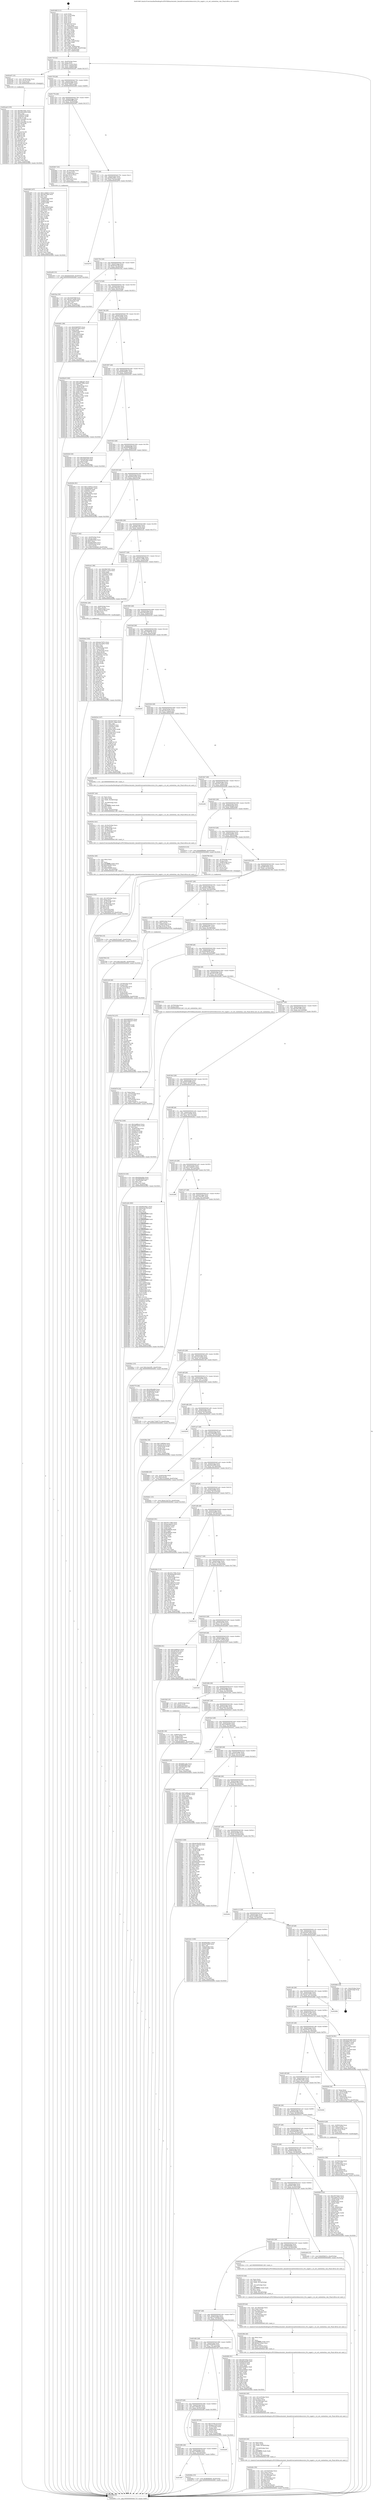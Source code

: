 digraph "0x4016d0" {
  label = "0x4016d0 (/mnt/c/Users/mathe/Desktop/tcc/POCII/binaries/extr_linuxdriversnetwirelessrsirsi_91x_mgmt.c_rsi_set_contention_vals_Final-ollvm.out::main(0))"
  labelloc = "t"
  node[shape=record]

  Entry [label="",width=0.3,height=0.3,shape=circle,fillcolor=black,style=filled]
  "0x40173f" [label="{
     0x40173f [32]\l
     | [instrs]\l
     &nbsp;&nbsp;0x40173f \<+6\>: mov -0xa0(%rbp),%eax\l
     &nbsp;&nbsp;0x401745 \<+2\>: mov %eax,%ecx\l
     &nbsp;&nbsp;0x401747 \<+6\>: sub $0x817cc4c4,%ecx\l
     &nbsp;&nbsp;0x40174d \<+6\>: mov %eax,-0xb4(%rbp)\l
     &nbsp;&nbsp;0x401753 \<+6\>: mov %ecx,-0xb8(%rbp)\l
     &nbsp;&nbsp;0x401759 \<+6\>: je 0000000000402a97 \<main+0x13c7\>\l
  }"]
  "0x402a97" [label="{
     0x402a97 [15]\l
     | [instrs]\l
     &nbsp;&nbsp;0x402a97 \<+4\>: mov -0x78(%rbp),%rax\l
     &nbsp;&nbsp;0x402a9b \<+3\>: mov (%rax),%rax\l
     &nbsp;&nbsp;0x402a9e \<+3\>: mov %rax,%rdi\l
     &nbsp;&nbsp;0x402aa1 \<+5\>: call 0000000000401030 \<free@plt\>\l
     | [calls]\l
     &nbsp;&nbsp;0x401030 \{1\} (unknown)\l
  }"]
  "0x40175f" [label="{
     0x40175f [28]\l
     | [instrs]\l
     &nbsp;&nbsp;0x40175f \<+5\>: jmp 0000000000401764 \<main+0x94\>\l
     &nbsp;&nbsp;0x401764 \<+6\>: mov -0xb4(%rbp),%eax\l
     &nbsp;&nbsp;0x40176a \<+5\>: sub $0x8a5da6b7,%eax\l
     &nbsp;&nbsp;0x40176f \<+6\>: mov %eax,-0xbc(%rbp)\l
     &nbsp;&nbsp;0x401775 \<+6\>: je 0000000000402269 \<main+0xb99\>\l
  }"]
  Exit [label="",width=0.3,height=0.3,shape=circle,fillcolor=black,style=filled,peripheries=2]
  "0x402269" [label="{
     0x402269 [167]\l
     | [instrs]\l
     &nbsp;&nbsp;0x402269 \<+5\>: mov $0x1c406413,%eax\l
     &nbsp;&nbsp;0x40226e \<+5\>: mov $0x3de756b,%ecx\l
     &nbsp;&nbsp;0x402273 \<+2\>: mov $0x1,%dl\l
     &nbsp;&nbsp;0x402275 \<+2\>: xor %esi,%esi\l
     &nbsp;&nbsp;0x402277 \<+4\>: mov -0x60(%rbp),%rdi\l
     &nbsp;&nbsp;0x40227b \<+3\>: mov (%rdi),%r8d\l
     &nbsp;&nbsp;0x40227e \<+4\>: mov -0x68(%rbp),%rdi\l
     &nbsp;&nbsp;0x402282 \<+3\>: cmp (%rdi),%r8d\l
     &nbsp;&nbsp;0x402285 \<+4\>: setl %r9b\l
     &nbsp;&nbsp;0x402289 \<+4\>: and $0x1,%r9b\l
     &nbsp;&nbsp;0x40228d \<+4\>: mov %r9b,-0x2e(%rbp)\l
     &nbsp;&nbsp;0x402291 \<+8\>: mov 0x405078,%r8d\l
     &nbsp;&nbsp;0x402299 \<+8\>: mov 0x40505c,%r10d\l
     &nbsp;&nbsp;0x4022a1 \<+3\>: sub $0x1,%esi\l
     &nbsp;&nbsp;0x4022a4 \<+3\>: mov %r8d,%r11d\l
     &nbsp;&nbsp;0x4022a7 \<+3\>: add %esi,%r11d\l
     &nbsp;&nbsp;0x4022aa \<+4\>: imul %r11d,%r8d\l
     &nbsp;&nbsp;0x4022ae \<+4\>: and $0x1,%r8d\l
     &nbsp;&nbsp;0x4022b2 \<+4\>: cmp $0x0,%r8d\l
     &nbsp;&nbsp;0x4022b6 \<+4\>: sete %r9b\l
     &nbsp;&nbsp;0x4022ba \<+4\>: cmp $0xa,%r10d\l
     &nbsp;&nbsp;0x4022be \<+3\>: setl %bl\l
     &nbsp;&nbsp;0x4022c1 \<+3\>: mov %r9b,%r14b\l
     &nbsp;&nbsp;0x4022c4 \<+4\>: xor $0xff,%r14b\l
     &nbsp;&nbsp;0x4022c8 \<+3\>: mov %bl,%r15b\l
     &nbsp;&nbsp;0x4022cb \<+4\>: xor $0xff,%r15b\l
     &nbsp;&nbsp;0x4022cf \<+3\>: xor $0x0,%dl\l
     &nbsp;&nbsp;0x4022d2 \<+3\>: mov %r14b,%r12b\l
     &nbsp;&nbsp;0x4022d5 \<+4\>: and $0x0,%r12b\l
     &nbsp;&nbsp;0x4022d9 \<+3\>: and %dl,%r9b\l
     &nbsp;&nbsp;0x4022dc \<+3\>: mov %r15b,%r13b\l
     &nbsp;&nbsp;0x4022df \<+4\>: and $0x0,%r13b\l
     &nbsp;&nbsp;0x4022e3 \<+2\>: and %dl,%bl\l
     &nbsp;&nbsp;0x4022e5 \<+3\>: or %r9b,%r12b\l
     &nbsp;&nbsp;0x4022e8 \<+3\>: or %bl,%r13b\l
     &nbsp;&nbsp;0x4022eb \<+3\>: xor %r13b,%r12b\l
     &nbsp;&nbsp;0x4022ee \<+3\>: or %r15b,%r14b\l
     &nbsp;&nbsp;0x4022f1 \<+4\>: xor $0xff,%r14b\l
     &nbsp;&nbsp;0x4022f5 \<+3\>: or $0x0,%dl\l
     &nbsp;&nbsp;0x4022f8 \<+3\>: and %dl,%r14b\l
     &nbsp;&nbsp;0x4022fb \<+3\>: or %r14b,%r12b\l
     &nbsp;&nbsp;0x4022fe \<+4\>: test $0x1,%r12b\l
     &nbsp;&nbsp;0x402302 \<+3\>: cmovne %ecx,%eax\l
     &nbsp;&nbsp;0x402305 \<+6\>: mov %eax,-0xa0(%rbp)\l
     &nbsp;&nbsp;0x40230b \<+5\>: jmp 0000000000402f0d \<main+0x183d\>\l
  }"]
  "0x40177b" [label="{
     0x40177b [28]\l
     | [instrs]\l
     &nbsp;&nbsp;0x40177b \<+5\>: jmp 0000000000401780 \<main+0xb0\>\l
     &nbsp;&nbsp;0x401780 \<+6\>: mov -0xb4(%rbp),%eax\l
     &nbsp;&nbsp;0x401786 \<+5\>: sub $0x96900fff,%eax\l
     &nbsp;&nbsp;0x40178b \<+6\>: mov %eax,-0xc0(%rbp)\l
     &nbsp;&nbsp;0x401791 \<+6\>: je 00000000004029e7 \<main+0x1317\>\l
  }"]
  "0x402aa6" [label="{
     0x402aa6 [155]\l
     | [instrs]\l
     &nbsp;&nbsp;0x402aa6 \<+5\>: mov $0x5fd15461,%ecx\l
     &nbsp;&nbsp;0x402aab \<+5\>: mov $0x22b3c659,%edx\l
     &nbsp;&nbsp;0x402ab0 \<+3\>: mov $0x1,%sil\l
     &nbsp;&nbsp;0x402ab3 \<+8\>: mov 0x405078,%r8d\l
     &nbsp;&nbsp;0x402abb \<+8\>: mov 0x40505c,%r9d\l
     &nbsp;&nbsp;0x402ac3 \<+3\>: mov %r8d,%r10d\l
     &nbsp;&nbsp;0x402ac6 \<+7\>: add $0x132ac885,%r10d\l
     &nbsp;&nbsp;0x402acd \<+4\>: sub $0x1,%r10d\l
     &nbsp;&nbsp;0x402ad1 \<+7\>: sub $0x132ac885,%r10d\l
     &nbsp;&nbsp;0x402ad8 \<+4\>: imul %r10d,%r8d\l
     &nbsp;&nbsp;0x402adc \<+4\>: and $0x1,%r8d\l
     &nbsp;&nbsp;0x402ae0 \<+4\>: cmp $0x0,%r8d\l
     &nbsp;&nbsp;0x402ae4 \<+4\>: sete %r11b\l
     &nbsp;&nbsp;0x402ae8 \<+4\>: cmp $0xa,%r9d\l
     &nbsp;&nbsp;0x402aec \<+3\>: setl %bl\l
     &nbsp;&nbsp;0x402aef \<+3\>: mov %r11b,%r14b\l
     &nbsp;&nbsp;0x402af2 \<+4\>: xor $0xff,%r14b\l
     &nbsp;&nbsp;0x402af6 \<+3\>: mov %bl,%r15b\l
     &nbsp;&nbsp;0x402af9 \<+4\>: xor $0xff,%r15b\l
     &nbsp;&nbsp;0x402afd \<+4\>: xor $0x1,%sil\l
     &nbsp;&nbsp;0x402b01 \<+3\>: mov %r14b,%r12b\l
     &nbsp;&nbsp;0x402b04 \<+4\>: and $0xff,%r12b\l
     &nbsp;&nbsp;0x402b08 \<+3\>: and %sil,%r11b\l
     &nbsp;&nbsp;0x402b0b \<+3\>: mov %r15b,%r13b\l
     &nbsp;&nbsp;0x402b0e \<+4\>: and $0xff,%r13b\l
     &nbsp;&nbsp;0x402b12 \<+3\>: and %sil,%bl\l
     &nbsp;&nbsp;0x402b15 \<+3\>: or %r11b,%r12b\l
     &nbsp;&nbsp;0x402b18 \<+3\>: or %bl,%r13b\l
     &nbsp;&nbsp;0x402b1b \<+3\>: xor %r13b,%r12b\l
     &nbsp;&nbsp;0x402b1e \<+3\>: or %r15b,%r14b\l
     &nbsp;&nbsp;0x402b21 \<+4\>: xor $0xff,%r14b\l
     &nbsp;&nbsp;0x402b25 \<+4\>: or $0x1,%sil\l
     &nbsp;&nbsp;0x402b29 \<+3\>: and %sil,%r14b\l
     &nbsp;&nbsp;0x402b2c \<+3\>: or %r14b,%r12b\l
     &nbsp;&nbsp;0x402b2f \<+4\>: test $0x1,%r12b\l
     &nbsp;&nbsp;0x402b33 \<+3\>: cmovne %edx,%ecx\l
     &nbsp;&nbsp;0x402b36 \<+6\>: mov %ecx,-0xa0(%rbp)\l
     &nbsp;&nbsp;0x402b3c \<+5\>: jmp 0000000000402f0d \<main+0x183d\>\l
  }"]
  "0x4029e7" [label="{
     0x4029e7 [33]\l
     | [instrs]\l
     &nbsp;&nbsp;0x4029e7 \<+4\>: mov -0x78(%rbp),%rax\l
     &nbsp;&nbsp;0x4029eb \<+3\>: mov (%rax),%rax\l
     &nbsp;&nbsp;0x4029ee \<+4\>: mov -0x40(%rbp),%rcx\l
     &nbsp;&nbsp;0x4029f2 \<+3\>: movslq (%rcx),%rcx\l
     &nbsp;&nbsp;0x4029f5 \<+4\>: shl $0x4,%rcx\l
     &nbsp;&nbsp;0x4029f9 \<+3\>: add %rcx,%rax\l
     &nbsp;&nbsp;0x4029fc \<+4\>: mov 0x8(%rax),%rax\l
     &nbsp;&nbsp;0x402a00 \<+3\>: mov %rax,%rdi\l
     &nbsp;&nbsp;0x402a03 \<+5\>: call 0000000000401030 \<free@plt\>\l
     | [calls]\l
     &nbsp;&nbsp;0x401030 \{1\} (unknown)\l
  }"]
  "0x401797" [label="{
     0x401797 [28]\l
     | [instrs]\l
     &nbsp;&nbsp;0x401797 \<+5\>: jmp 000000000040179c \<main+0xcc\>\l
     &nbsp;&nbsp;0x40179c \<+6\>: mov -0xb4(%rbp),%eax\l
     &nbsp;&nbsp;0x4017a2 \<+5\>: sub $0x992e58c1,%eax\l
     &nbsp;&nbsp;0x4017a7 \<+6\>: mov %eax,-0xc4(%rbp)\l
     &nbsp;&nbsp;0x4017ad \<+6\>: je 0000000000402d76 \<main+0x16a6\>\l
  }"]
  "0x402a08" [label="{
     0x402a08 [15]\l
     | [instrs]\l
     &nbsp;&nbsp;0x402a08 \<+10\>: movl $0xbd430cb9,-0xa0(%rbp)\l
     &nbsp;&nbsp;0x402a12 \<+5\>: jmp 0000000000402f0d \<main+0x183d\>\l
  }"]
  "0x402d76" [label="{
     0x402d76\l
  }", style=dashed]
  "0x4017b3" [label="{
     0x4017b3 [28]\l
     | [instrs]\l
     &nbsp;&nbsp;0x4017b3 \<+5\>: jmp 00000000004017b8 \<main+0xe8\>\l
     &nbsp;&nbsp;0x4017b8 \<+6\>: mov -0xb4(%rbp),%eax\l
     &nbsp;&nbsp;0x4017be \<+5\>: sub $0x9e3ea76f,%eax\l
     &nbsp;&nbsp;0x4017c3 \<+6\>: mov %eax,-0xc8(%rbp)\l
     &nbsp;&nbsp;0x4017c9 \<+6\>: je 0000000000401faa \<main+0x8da\>\l
  }"]
  "0x4027b9" [label="{
     0x4027b9 [15]\l
     | [instrs]\l
     &nbsp;&nbsp;0x4027b9 \<+10\>: movl $0x5515aab7,-0xa0(%rbp)\l
     &nbsp;&nbsp;0x4027c3 \<+5\>: jmp 0000000000402f0d \<main+0x183d\>\l
  }"]
  "0x401faa" [label="{
     0x401faa [30]\l
     | [instrs]\l
     &nbsp;&nbsp;0x401faa \<+5\>: mov $0x3939788f,%eax\l
     &nbsp;&nbsp;0x401faf \<+5\>: mov $0x34719699,%ecx\l
     &nbsp;&nbsp;0x401fb4 \<+3\>: mov -0x35(%rbp),%dl\l
     &nbsp;&nbsp;0x401fb7 \<+3\>: test $0x1,%dl\l
     &nbsp;&nbsp;0x401fba \<+3\>: cmovne %ecx,%eax\l
     &nbsp;&nbsp;0x401fbd \<+6\>: mov %eax,-0xa0(%rbp)\l
     &nbsp;&nbsp;0x401fc3 \<+5\>: jmp 0000000000402f0d \<main+0x183d\>\l
  }"]
  "0x4017cf" [label="{
     0x4017cf [28]\l
     | [instrs]\l
     &nbsp;&nbsp;0x4017cf \<+5\>: jmp 00000000004017d4 \<main+0x104\>\l
     &nbsp;&nbsp;0x4017d4 \<+6\>: mov -0xb4(%rbp),%eax\l
     &nbsp;&nbsp;0x4017da \<+5\>: sub $0xa34b2ae3,%eax\l
     &nbsp;&nbsp;0x4017df \<+6\>: mov %eax,-0xcc(%rbp)\l
     &nbsp;&nbsp;0x4017e5 \<+6\>: je 0000000000402d01 \<main+0x1631\>\l
  }"]
  "0x402702" [label="{
     0x402702 [100]\l
     | [instrs]\l
     &nbsp;&nbsp;0x402702 \<+5\>: mov $0x3cdd9ce3,%ecx\l
     &nbsp;&nbsp;0x402707 \<+5\>: mov $0xdf575032,%edx\l
     &nbsp;&nbsp;0x40270c \<+2\>: xor %esi,%esi\l
     &nbsp;&nbsp;0x40270e \<+4\>: mov -0x48(%rbp),%rax\l
     &nbsp;&nbsp;0x402712 \<+6\>: movl $0x0,(%rax)\l
     &nbsp;&nbsp;0x402718 \<+8\>: mov 0x405078,%r8d\l
     &nbsp;&nbsp;0x402720 \<+8\>: mov 0x40505c,%r9d\l
     &nbsp;&nbsp;0x402728 \<+3\>: sub $0x1,%esi\l
     &nbsp;&nbsp;0x40272b \<+3\>: mov %r8d,%r10d\l
     &nbsp;&nbsp;0x40272e \<+3\>: add %esi,%r10d\l
     &nbsp;&nbsp;0x402731 \<+4\>: imul %r10d,%r8d\l
     &nbsp;&nbsp;0x402735 \<+4\>: and $0x1,%r8d\l
     &nbsp;&nbsp;0x402739 \<+4\>: cmp $0x0,%r8d\l
     &nbsp;&nbsp;0x40273d \<+4\>: sete %r11b\l
     &nbsp;&nbsp;0x402741 \<+4\>: cmp $0xa,%r9d\l
     &nbsp;&nbsp;0x402745 \<+3\>: setl %bl\l
     &nbsp;&nbsp;0x402748 \<+3\>: mov %r11b,%r14b\l
     &nbsp;&nbsp;0x40274b \<+3\>: and %bl,%r14b\l
     &nbsp;&nbsp;0x40274e \<+3\>: xor %bl,%r11b\l
     &nbsp;&nbsp;0x402751 \<+3\>: or %r11b,%r14b\l
     &nbsp;&nbsp;0x402754 \<+4\>: test $0x1,%r14b\l
     &nbsp;&nbsp;0x402758 \<+3\>: cmovne %edx,%ecx\l
     &nbsp;&nbsp;0x40275b \<+6\>: mov %ecx,-0xa0(%rbp)\l
     &nbsp;&nbsp;0x402761 \<+5\>: jmp 0000000000402f0d \<main+0x183d\>\l
  }"]
  "0x402d01" [label="{
     0x402d01 [99]\l
     | [instrs]\l
     &nbsp;&nbsp;0x402d01 \<+5\>: mov $0x64d00905,%eax\l
     &nbsp;&nbsp;0x402d06 \<+5\>: mov $0x4e97a6ea,%ecx\l
     &nbsp;&nbsp;0x402d0b \<+2\>: xor %edx,%edx\l
     &nbsp;&nbsp;0x402d0d \<+7\>: mov -0x98(%rbp),%rsi\l
     &nbsp;&nbsp;0x402d14 \<+2\>: mov (%rsi),%edi\l
     &nbsp;&nbsp;0x402d16 \<+3\>: mov %edi,-0x2c(%rbp)\l
     &nbsp;&nbsp;0x402d19 \<+7\>: mov 0x405078,%edi\l
     &nbsp;&nbsp;0x402d20 \<+8\>: mov 0x40505c,%r8d\l
     &nbsp;&nbsp;0x402d28 \<+3\>: sub $0x1,%edx\l
     &nbsp;&nbsp;0x402d2b \<+3\>: mov %edi,%r9d\l
     &nbsp;&nbsp;0x402d2e \<+3\>: add %edx,%r9d\l
     &nbsp;&nbsp;0x402d31 \<+4\>: imul %r9d,%edi\l
     &nbsp;&nbsp;0x402d35 \<+3\>: and $0x1,%edi\l
     &nbsp;&nbsp;0x402d38 \<+3\>: cmp $0x0,%edi\l
     &nbsp;&nbsp;0x402d3b \<+4\>: sete %r10b\l
     &nbsp;&nbsp;0x402d3f \<+4\>: cmp $0xa,%r8d\l
     &nbsp;&nbsp;0x402d43 \<+4\>: setl %r11b\l
     &nbsp;&nbsp;0x402d47 \<+3\>: mov %r10b,%bl\l
     &nbsp;&nbsp;0x402d4a \<+3\>: and %r11b,%bl\l
     &nbsp;&nbsp;0x402d4d \<+3\>: xor %r11b,%r10b\l
     &nbsp;&nbsp;0x402d50 \<+3\>: or %r10b,%bl\l
     &nbsp;&nbsp;0x402d53 \<+3\>: test $0x1,%bl\l
     &nbsp;&nbsp;0x402d56 \<+3\>: cmovne %ecx,%eax\l
     &nbsp;&nbsp;0x402d59 \<+6\>: mov %eax,-0xa0(%rbp)\l
     &nbsp;&nbsp;0x402d5f \<+5\>: jmp 0000000000402f0d \<main+0x183d\>\l
  }"]
  "0x4017eb" [label="{
     0x4017eb [28]\l
     | [instrs]\l
     &nbsp;&nbsp;0x4017eb \<+5\>: jmp 00000000004017f0 \<main+0x120\>\l
     &nbsp;&nbsp;0x4017f0 \<+6\>: mov -0xb4(%rbp),%eax\l
     &nbsp;&nbsp;0x4017f6 \<+5\>: sub $0xa7cd250c,%eax\l
     &nbsp;&nbsp;0x4017fb \<+6\>: mov %eax,-0xd0(%rbp)\l
     &nbsp;&nbsp;0x401801 \<+6\>: je 0000000000402bc9 \<main+0x14f9\>\l
  }"]
  "0x401db7" [label="{
     0x401db7\l
  }", style=dashed]
  "0x402bc9" [label="{
     0x402bc9 [160]\l
     | [instrs]\l
     &nbsp;&nbsp;0x402bc9 \<+5\>: mov $0x7a96ead1,%eax\l
     &nbsp;&nbsp;0x402bce \<+5\>: mov $0x6d0759fa,%ecx\l
     &nbsp;&nbsp;0x402bd3 \<+2\>: mov $0x1,%dl\l
     &nbsp;&nbsp;0x402bd5 \<+7\>: mov -0x98(%rbp),%rsi\l
     &nbsp;&nbsp;0x402bdc \<+6\>: movl $0x0,(%rsi)\l
     &nbsp;&nbsp;0x402be2 \<+7\>: mov 0x405078,%edi\l
     &nbsp;&nbsp;0x402be9 \<+8\>: mov 0x40505c,%r8d\l
     &nbsp;&nbsp;0x402bf1 \<+3\>: mov %edi,%r9d\l
     &nbsp;&nbsp;0x402bf4 \<+7\>: add $0xbcc137d1,%r9d\l
     &nbsp;&nbsp;0x402bfb \<+4\>: sub $0x1,%r9d\l
     &nbsp;&nbsp;0x402bff \<+7\>: sub $0xbcc137d1,%r9d\l
     &nbsp;&nbsp;0x402c06 \<+4\>: imul %r9d,%edi\l
     &nbsp;&nbsp;0x402c0a \<+3\>: and $0x1,%edi\l
     &nbsp;&nbsp;0x402c0d \<+3\>: cmp $0x0,%edi\l
     &nbsp;&nbsp;0x402c10 \<+4\>: sete %r10b\l
     &nbsp;&nbsp;0x402c14 \<+4\>: cmp $0xa,%r8d\l
     &nbsp;&nbsp;0x402c18 \<+4\>: setl %r11b\l
     &nbsp;&nbsp;0x402c1c \<+3\>: mov %r10b,%bl\l
     &nbsp;&nbsp;0x402c1f \<+3\>: xor $0xff,%bl\l
     &nbsp;&nbsp;0x402c22 \<+3\>: mov %r11b,%r14b\l
     &nbsp;&nbsp;0x402c25 \<+4\>: xor $0xff,%r14b\l
     &nbsp;&nbsp;0x402c29 \<+3\>: xor $0x1,%dl\l
     &nbsp;&nbsp;0x402c2c \<+3\>: mov %bl,%r15b\l
     &nbsp;&nbsp;0x402c2f \<+4\>: and $0xff,%r15b\l
     &nbsp;&nbsp;0x402c33 \<+3\>: and %dl,%r10b\l
     &nbsp;&nbsp;0x402c36 \<+3\>: mov %r14b,%r12b\l
     &nbsp;&nbsp;0x402c39 \<+4\>: and $0xff,%r12b\l
     &nbsp;&nbsp;0x402c3d \<+3\>: and %dl,%r11b\l
     &nbsp;&nbsp;0x402c40 \<+3\>: or %r10b,%r15b\l
     &nbsp;&nbsp;0x402c43 \<+3\>: or %r11b,%r12b\l
     &nbsp;&nbsp;0x402c46 \<+3\>: xor %r12b,%r15b\l
     &nbsp;&nbsp;0x402c49 \<+3\>: or %r14b,%bl\l
     &nbsp;&nbsp;0x402c4c \<+3\>: xor $0xff,%bl\l
     &nbsp;&nbsp;0x402c4f \<+3\>: or $0x1,%dl\l
     &nbsp;&nbsp;0x402c52 \<+2\>: and %dl,%bl\l
     &nbsp;&nbsp;0x402c54 \<+3\>: or %bl,%r15b\l
     &nbsp;&nbsp;0x402c57 \<+4\>: test $0x1,%r15b\l
     &nbsp;&nbsp;0x402c5b \<+3\>: cmovne %ecx,%eax\l
     &nbsp;&nbsp;0x402c5e \<+6\>: mov %eax,-0xa0(%rbp)\l
     &nbsp;&nbsp;0x402c64 \<+5\>: jmp 0000000000402f0d \<main+0x183d\>\l
  }"]
  "0x401807" [label="{
     0x401807 [28]\l
     | [instrs]\l
     &nbsp;&nbsp;0x401807 \<+5\>: jmp 000000000040180c \<main+0x13c\>\l
     &nbsp;&nbsp;0x40180c \<+6\>: mov -0xb4(%rbp),%eax\l
     &nbsp;&nbsp;0x401812 \<+5\>: sub $0xb8cbbb01,%eax\l
     &nbsp;&nbsp;0x401817 \<+6\>: mov %eax,-0xd4(%rbp)\l
     &nbsp;&nbsp;0x40181d \<+6\>: je 0000000000402020 \<main+0x950\>\l
  }"]
  "0x40266a" [label="{
     0x40266a [15]\l
     | [instrs]\l
     &nbsp;&nbsp;0x40266a \<+10\>: movl $0xffcfbb08,-0xa0(%rbp)\l
     &nbsp;&nbsp;0x402674 \<+5\>: jmp 0000000000402f0d \<main+0x183d\>\l
  }"]
  "0x402020" [label="{
     0x402020 [30]\l
     | [instrs]\l
     &nbsp;&nbsp;0x402020 \<+5\>: mov $0x20e45af4,%eax\l
     &nbsp;&nbsp;0x402025 \<+5\>: mov $0xc0b54af5,%ecx\l
     &nbsp;&nbsp;0x40202a \<+3\>: mov -0x34(%rbp),%edx\l
     &nbsp;&nbsp;0x40202d \<+3\>: cmp $0x0,%edx\l
     &nbsp;&nbsp;0x402030 \<+3\>: cmove %ecx,%eax\l
     &nbsp;&nbsp;0x402033 \<+6\>: mov %eax,-0xa0(%rbp)\l
     &nbsp;&nbsp;0x402039 \<+5\>: jmp 0000000000402f0d \<main+0x183d\>\l
  }"]
  "0x401823" [label="{
     0x401823 [28]\l
     | [instrs]\l
     &nbsp;&nbsp;0x401823 \<+5\>: jmp 0000000000401828 \<main+0x158\>\l
     &nbsp;&nbsp;0x401828 \<+6\>: mov -0xb4(%rbp),%eax\l
     &nbsp;&nbsp;0x40182e \<+5\>: sub $0xbbf9bb6b,%eax\l
     &nbsp;&nbsp;0x401833 \<+6\>: mov %eax,-0xd8(%rbp)\l
     &nbsp;&nbsp;0x401839 \<+6\>: je 000000000040220e \<main+0xb3e\>\l
  }"]
  "0x401d9b" [label="{
     0x401d9b [28]\l
     | [instrs]\l
     &nbsp;&nbsp;0x401d9b \<+5\>: jmp 0000000000401da0 \<main+0x6d0\>\l
     &nbsp;&nbsp;0x401da0 \<+6\>: mov -0xb4(%rbp),%eax\l
     &nbsp;&nbsp;0x401da6 \<+5\>: sub $0x7c99f2b6,%eax\l
     &nbsp;&nbsp;0x401dab \<+6\>: mov %eax,-0x1a0(%rbp)\l
     &nbsp;&nbsp;0x401db1 \<+6\>: je 000000000040266a \<main+0xf9a\>\l
  }"]
  "0x40220e" [label="{
     0x40220e [91]\l
     | [instrs]\l
     &nbsp;&nbsp;0x40220e \<+5\>: mov $0x1c406413,%eax\l
     &nbsp;&nbsp;0x402213 \<+5\>: mov $0x8a5da6b7,%ecx\l
     &nbsp;&nbsp;0x402218 \<+7\>: mov 0x405078,%edx\l
     &nbsp;&nbsp;0x40221f \<+7\>: mov 0x40505c,%esi\l
     &nbsp;&nbsp;0x402226 \<+2\>: mov %edx,%edi\l
     &nbsp;&nbsp;0x402228 \<+6\>: sub $0x95be035a,%edi\l
     &nbsp;&nbsp;0x40222e \<+3\>: sub $0x1,%edi\l
     &nbsp;&nbsp;0x402231 \<+6\>: add $0x95be035a,%edi\l
     &nbsp;&nbsp;0x402237 \<+3\>: imul %edi,%edx\l
     &nbsp;&nbsp;0x40223a \<+3\>: and $0x1,%edx\l
     &nbsp;&nbsp;0x40223d \<+3\>: cmp $0x0,%edx\l
     &nbsp;&nbsp;0x402240 \<+4\>: sete %r8b\l
     &nbsp;&nbsp;0x402244 \<+3\>: cmp $0xa,%esi\l
     &nbsp;&nbsp;0x402247 \<+4\>: setl %r9b\l
     &nbsp;&nbsp;0x40224b \<+3\>: mov %r8b,%r10b\l
     &nbsp;&nbsp;0x40224e \<+3\>: and %r9b,%r10b\l
     &nbsp;&nbsp;0x402251 \<+3\>: xor %r9b,%r8b\l
     &nbsp;&nbsp;0x402254 \<+3\>: or %r8b,%r10b\l
     &nbsp;&nbsp;0x402257 \<+4\>: test $0x1,%r10b\l
     &nbsp;&nbsp;0x40225b \<+3\>: cmovne %ecx,%eax\l
     &nbsp;&nbsp;0x40225e \<+6\>: mov %eax,-0xa0(%rbp)\l
     &nbsp;&nbsp;0x402264 \<+5\>: jmp 0000000000402f0d \<main+0x183d\>\l
  }"]
  "0x40183f" [label="{
     0x40183f [28]\l
     | [instrs]\l
     &nbsp;&nbsp;0x40183f \<+5\>: jmp 0000000000401844 \<main+0x174\>\l
     &nbsp;&nbsp;0x401844 \<+6\>: mov -0xb4(%rbp),%eax\l
     &nbsp;&nbsp;0x40184a \<+5\>: sub $0xbd430cb9,%eax\l
     &nbsp;&nbsp;0x40184f \<+6\>: mov %eax,-0xdc(%rbp)\l
     &nbsp;&nbsp;0x401855 \<+6\>: je 0000000000402a17 \<main+0x1347\>\l
  }"]
  "0x402ed9" [label="{
     0x402ed9\l
  }", style=dashed]
  "0x402a17" [label="{
     0x402a17 [42]\l
     | [instrs]\l
     &nbsp;&nbsp;0x402a17 \<+4\>: mov -0x40(%rbp),%rax\l
     &nbsp;&nbsp;0x402a1b \<+2\>: mov (%rax),%ecx\l
     &nbsp;&nbsp;0x402a1d \<+6\>: sub $0xdf24500e,%ecx\l
     &nbsp;&nbsp;0x402a23 \<+3\>: add $0x1,%ecx\l
     &nbsp;&nbsp;0x402a26 \<+6\>: add $0xdf24500e,%ecx\l
     &nbsp;&nbsp;0x402a2c \<+4\>: mov -0x40(%rbp),%rax\l
     &nbsp;&nbsp;0x402a30 \<+2\>: mov %ecx,(%rax)\l
     &nbsp;&nbsp;0x402a32 \<+10\>: movl $0x701b4da8,-0xa0(%rbp)\l
     &nbsp;&nbsp;0x402a3c \<+5\>: jmp 0000000000402f0d \<main+0x183d\>\l
  }"]
  "0x40185b" [label="{
     0x40185b [28]\l
     | [instrs]\l
     &nbsp;&nbsp;0x40185b \<+5\>: jmp 0000000000401860 \<main+0x190\>\l
     &nbsp;&nbsp;0x401860 \<+6\>: mov -0xb4(%rbp),%eax\l
     &nbsp;&nbsp;0x401866 \<+5\>: sub $0xbd812c9c,%eax\l
     &nbsp;&nbsp;0x40186b \<+6\>: mov %eax,-0xe0(%rbp)\l
     &nbsp;&nbsp;0x401871 \<+6\>: je 0000000000402a41 \<main+0x1371\>\l
  }"]
  "0x402614" [label="{
     0x402614 [52]\l
     | [instrs]\l
     &nbsp;&nbsp;0x402614 \<+6\>: mov -0x1c0(%rbp),%ecx\l
     &nbsp;&nbsp;0x40261a \<+3\>: imul %eax,%ecx\l
     &nbsp;&nbsp;0x40261d \<+4\>: mov -0x78(%rbp),%rdi\l
     &nbsp;&nbsp;0x402621 \<+3\>: mov (%rdi),%rdi\l
     &nbsp;&nbsp;0x402624 \<+4\>: mov -0x70(%rbp),%r8\l
     &nbsp;&nbsp;0x402628 \<+3\>: movslq (%r8),%r8\l
     &nbsp;&nbsp;0x40262b \<+4\>: shl $0x4,%r8\l
     &nbsp;&nbsp;0x40262f \<+3\>: add %r8,%rdi\l
     &nbsp;&nbsp;0x402632 \<+4\>: mov 0x8(%rdi),%rdi\l
     &nbsp;&nbsp;0x402636 \<+3\>: mov %ecx,0x4(%rdi)\l
     &nbsp;&nbsp;0x402639 \<+10\>: movl $0x5d4457ae,-0xa0(%rbp)\l
     &nbsp;&nbsp;0x402643 \<+5\>: jmp 0000000000402f0d \<main+0x183d\>\l
  }"]
  "0x402a41" [label="{
     0x402a41 [86]\l
     | [instrs]\l
     &nbsp;&nbsp;0x402a41 \<+5\>: mov $0x5fd15461,%eax\l
     &nbsp;&nbsp;0x402a46 \<+5\>: mov $0x817cc4c4,%ecx\l
     &nbsp;&nbsp;0x402a4b \<+2\>: xor %edx,%edx\l
     &nbsp;&nbsp;0x402a4d \<+7\>: mov 0x405078,%esi\l
     &nbsp;&nbsp;0x402a54 \<+7\>: mov 0x40505c,%edi\l
     &nbsp;&nbsp;0x402a5b \<+3\>: sub $0x1,%edx\l
     &nbsp;&nbsp;0x402a5e \<+3\>: mov %esi,%r8d\l
     &nbsp;&nbsp;0x402a61 \<+3\>: add %edx,%r8d\l
     &nbsp;&nbsp;0x402a64 \<+4\>: imul %r8d,%esi\l
     &nbsp;&nbsp;0x402a68 \<+3\>: and $0x1,%esi\l
     &nbsp;&nbsp;0x402a6b \<+3\>: cmp $0x0,%esi\l
     &nbsp;&nbsp;0x402a6e \<+4\>: sete %r9b\l
     &nbsp;&nbsp;0x402a72 \<+3\>: cmp $0xa,%edi\l
     &nbsp;&nbsp;0x402a75 \<+4\>: setl %r10b\l
     &nbsp;&nbsp;0x402a79 \<+3\>: mov %r9b,%r11b\l
     &nbsp;&nbsp;0x402a7c \<+3\>: and %r10b,%r11b\l
     &nbsp;&nbsp;0x402a7f \<+3\>: xor %r10b,%r9b\l
     &nbsp;&nbsp;0x402a82 \<+3\>: or %r9b,%r11b\l
     &nbsp;&nbsp;0x402a85 \<+4\>: test $0x1,%r11b\l
     &nbsp;&nbsp;0x402a89 \<+3\>: cmovne %ecx,%eax\l
     &nbsp;&nbsp;0x402a8c \<+6\>: mov %eax,-0xa0(%rbp)\l
     &nbsp;&nbsp;0x402a92 \<+5\>: jmp 0000000000402f0d \<main+0x183d\>\l
  }"]
  "0x401877" [label="{
     0x401877 [28]\l
     | [instrs]\l
     &nbsp;&nbsp;0x401877 \<+5\>: jmp 000000000040187c \<main+0x1ac\>\l
     &nbsp;&nbsp;0x40187c \<+6\>: mov -0xb4(%rbp),%eax\l
     &nbsp;&nbsp;0x401882 \<+5\>: sub $0xc011396e,%eax\l
     &nbsp;&nbsp;0x401887 \<+6\>: mov %eax,-0xe4(%rbp)\l
     &nbsp;&nbsp;0x40188d \<+6\>: je 00000000004020d1 \<main+0xa01\>\l
  }"]
  "0x4025ec" [label="{
     0x4025ec [40]\l
     | [instrs]\l
     &nbsp;&nbsp;0x4025ec \<+5\>: mov $0x2,%ecx\l
     &nbsp;&nbsp;0x4025f1 \<+1\>: cltd\l
     &nbsp;&nbsp;0x4025f2 \<+2\>: idiv %ecx\l
     &nbsp;&nbsp;0x4025f4 \<+6\>: imul $0xfffffffe,%edx,%ecx\l
     &nbsp;&nbsp;0x4025fa \<+6\>: add $0xe560d65,%ecx\l
     &nbsp;&nbsp;0x402600 \<+3\>: add $0x1,%ecx\l
     &nbsp;&nbsp;0x402603 \<+6\>: sub $0xe560d65,%ecx\l
     &nbsp;&nbsp;0x402609 \<+6\>: mov %ecx,-0x1c0(%rbp)\l
     &nbsp;&nbsp;0x40260f \<+5\>: call 0000000000401160 \<next_i\>\l
     | [calls]\l
     &nbsp;&nbsp;0x401160 \{1\} (/mnt/c/Users/mathe/Desktop/tcc/POCII/binaries/extr_linuxdriversnetwirelessrsirsi_91x_mgmt.c_rsi_set_contention_vals_Final-ollvm.out::next_i)\l
  }"]
  "0x4020d1" [label="{
     0x4020d1 [29]\l
     | [instrs]\l
     &nbsp;&nbsp;0x4020d1 \<+4\>: mov -0x80(%rbp),%rax\l
     &nbsp;&nbsp;0x4020d5 \<+6\>: movl $0x1,(%rax)\l
     &nbsp;&nbsp;0x4020db \<+4\>: mov -0x80(%rbp),%rax\l
     &nbsp;&nbsp;0x4020df \<+3\>: movslq (%rax),%rax\l
     &nbsp;&nbsp;0x4020e2 \<+4\>: shl $0x4,%rax\l
     &nbsp;&nbsp;0x4020e6 \<+3\>: mov %rax,%rdi\l
     &nbsp;&nbsp;0x4020e9 \<+5\>: call 0000000000401050 \<malloc@plt\>\l
     | [calls]\l
     &nbsp;&nbsp;0x401050 \{1\} (unknown)\l
  }"]
  "0x401893" [label="{
     0x401893 [28]\l
     | [instrs]\l
     &nbsp;&nbsp;0x401893 \<+5\>: jmp 0000000000401898 \<main+0x1c8\>\l
     &nbsp;&nbsp;0x401898 \<+6\>: mov -0xb4(%rbp),%eax\l
     &nbsp;&nbsp;0x40189e \<+5\>: sub $0xc0b54af5,%eax\l
     &nbsp;&nbsp;0x4018a3 \<+6\>: mov %eax,-0xe8(%rbp)\l
     &nbsp;&nbsp;0x4018a9 \<+6\>: je 000000000040203e \<main+0x96e\>\l
  }"]
  "0x4025c3" [label="{
     0x4025c3 [41]\l
     | [instrs]\l
     &nbsp;&nbsp;0x4025c3 \<+6\>: mov -0x1bc(%rbp),%ecx\l
     &nbsp;&nbsp;0x4025c9 \<+3\>: imul %eax,%ecx\l
     &nbsp;&nbsp;0x4025cc \<+4\>: mov -0x78(%rbp),%rdi\l
     &nbsp;&nbsp;0x4025d0 \<+3\>: mov (%rdi),%rdi\l
     &nbsp;&nbsp;0x4025d3 \<+4\>: mov -0x70(%rbp),%r8\l
     &nbsp;&nbsp;0x4025d7 \<+3\>: movslq (%r8),%r8\l
     &nbsp;&nbsp;0x4025da \<+4\>: shl $0x4,%r8\l
     &nbsp;&nbsp;0x4025de \<+3\>: add %r8,%rdi\l
     &nbsp;&nbsp;0x4025e1 \<+4\>: mov 0x8(%rdi),%rdi\l
     &nbsp;&nbsp;0x4025e5 \<+2\>: mov %ecx,(%rdi)\l
     &nbsp;&nbsp;0x4025e7 \<+5\>: call 0000000000401160 \<next_i\>\l
     | [calls]\l
     &nbsp;&nbsp;0x401160 \{1\} (/mnt/c/Users/mathe/Desktop/tcc/POCII/binaries/extr_linuxdriversnetwirelessrsirsi_91x_mgmt.c_rsi_set_contention_vals_Final-ollvm.out::next_i)\l
  }"]
  "0x40203e" [label="{
     0x40203e [147]\l
     | [instrs]\l
     &nbsp;&nbsp;0x40203e \<+5\>: mov $0x4ee7287e,%eax\l
     &nbsp;&nbsp;0x402043 \<+5\>: mov $0xc011396e,%ecx\l
     &nbsp;&nbsp;0x402048 \<+2\>: mov $0x1,%dl\l
     &nbsp;&nbsp;0x40204a \<+7\>: mov 0x405078,%esi\l
     &nbsp;&nbsp;0x402051 \<+7\>: mov 0x40505c,%edi\l
     &nbsp;&nbsp;0x402058 \<+3\>: mov %esi,%r8d\l
     &nbsp;&nbsp;0x40205b \<+7\>: sub $0x4a1e833,%r8d\l
     &nbsp;&nbsp;0x402062 \<+4\>: sub $0x1,%r8d\l
     &nbsp;&nbsp;0x402066 \<+7\>: add $0x4a1e833,%r8d\l
     &nbsp;&nbsp;0x40206d \<+4\>: imul %r8d,%esi\l
     &nbsp;&nbsp;0x402071 \<+3\>: and $0x1,%esi\l
     &nbsp;&nbsp;0x402074 \<+3\>: cmp $0x0,%esi\l
     &nbsp;&nbsp;0x402077 \<+4\>: sete %r9b\l
     &nbsp;&nbsp;0x40207b \<+3\>: cmp $0xa,%edi\l
     &nbsp;&nbsp;0x40207e \<+4\>: setl %r10b\l
     &nbsp;&nbsp;0x402082 \<+3\>: mov %r9b,%r11b\l
     &nbsp;&nbsp;0x402085 \<+4\>: xor $0xff,%r11b\l
     &nbsp;&nbsp;0x402089 \<+3\>: mov %r10b,%bl\l
     &nbsp;&nbsp;0x40208c \<+3\>: xor $0xff,%bl\l
     &nbsp;&nbsp;0x40208f \<+3\>: xor $0x0,%dl\l
     &nbsp;&nbsp;0x402092 \<+3\>: mov %r11b,%r14b\l
     &nbsp;&nbsp;0x402095 \<+4\>: and $0x0,%r14b\l
     &nbsp;&nbsp;0x402099 \<+3\>: and %dl,%r9b\l
     &nbsp;&nbsp;0x40209c \<+3\>: mov %bl,%r15b\l
     &nbsp;&nbsp;0x40209f \<+4\>: and $0x0,%r15b\l
     &nbsp;&nbsp;0x4020a3 \<+3\>: and %dl,%r10b\l
     &nbsp;&nbsp;0x4020a6 \<+3\>: or %r9b,%r14b\l
     &nbsp;&nbsp;0x4020a9 \<+3\>: or %r10b,%r15b\l
     &nbsp;&nbsp;0x4020ac \<+3\>: xor %r15b,%r14b\l
     &nbsp;&nbsp;0x4020af \<+3\>: or %bl,%r11b\l
     &nbsp;&nbsp;0x4020b2 \<+4\>: xor $0xff,%r11b\l
     &nbsp;&nbsp;0x4020b6 \<+3\>: or $0x0,%dl\l
     &nbsp;&nbsp;0x4020b9 \<+3\>: and %dl,%r11b\l
     &nbsp;&nbsp;0x4020bc \<+3\>: or %r11b,%r14b\l
     &nbsp;&nbsp;0x4020bf \<+4\>: test $0x1,%r14b\l
     &nbsp;&nbsp;0x4020c3 \<+3\>: cmovne %ecx,%eax\l
     &nbsp;&nbsp;0x4020c6 \<+6\>: mov %eax,-0xa0(%rbp)\l
     &nbsp;&nbsp;0x4020cc \<+5\>: jmp 0000000000402f0d \<main+0x183d\>\l
  }"]
  "0x4018af" [label="{
     0x4018af [28]\l
     | [instrs]\l
     &nbsp;&nbsp;0x4018af \<+5\>: jmp 00000000004018b4 \<main+0x1e4\>\l
     &nbsp;&nbsp;0x4018b4 \<+6\>: mov -0xb4(%rbp),%eax\l
     &nbsp;&nbsp;0x4018ba \<+5\>: sub $0xc79f874e,%eax\l
     &nbsp;&nbsp;0x4018bf \<+6\>: mov %eax,-0xec(%rbp)\l
     &nbsp;&nbsp;0x4018c5 \<+6\>: je 0000000000402b5f \<main+0x148f\>\l
  }"]
  "0x402597" [label="{
     0x402597 [44]\l
     | [instrs]\l
     &nbsp;&nbsp;0x402597 \<+2\>: xor %ecx,%ecx\l
     &nbsp;&nbsp;0x402599 \<+5\>: mov $0x2,%edx\l
     &nbsp;&nbsp;0x40259e \<+6\>: mov %edx,-0x1b8(%rbp)\l
     &nbsp;&nbsp;0x4025a4 \<+1\>: cltd\l
     &nbsp;&nbsp;0x4025a5 \<+6\>: mov -0x1b8(%rbp),%esi\l
     &nbsp;&nbsp;0x4025ab \<+2\>: idiv %esi\l
     &nbsp;&nbsp;0x4025ad \<+6\>: imul $0xfffffffe,%edx,%edx\l
     &nbsp;&nbsp;0x4025b3 \<+3\>: sub $0x1,%ecx\l
     &nbsp;&nbsp;0x4025b6 \<+2\>: sub %ecx,%edx\l
     &nbsp;&nbsp;0x4025b8 \<+6\>: mov %edx,-0x1bc(%rbp)\l
     &nbsp;&nbsp;0x4025be \<+5\>: call 0000000000401160 \<next_i\>\l
     | [calls]\l
     &nbsp;&nbsp;0x401160 \{1\} (/mnt/c/Users/mathe/Desktop/tcc/POCII/binaries/extr_linuxdriversnetwirelessrsirsi_91x_mgmt.c_rsi_set_contention_vals_Final-ollvm.out::next_i)\l
  }"]
  "0x402b5f" [label="{
     0x402b5f\l
  }", style=dashed]
  "0x4018cb" [label="{
     0x4018cb [28]\l
     | [instrs]\l
     &nbsp;&nbsp;0x4018cb \<+5\>: jmp 00000000004018d0 \<main+0x200\>\l
     &nbsp;&nbsp;0x4018d0 \<+6\>: mov -0xb4(%rbp),%eax\l
     &nbsp;&nbsp;0x4018d6 \<+5\>: sub $0xc9418a1b,%eax\l
     &nbsp;&nbsp;0x4018db \<+6\>: mov %eax,-0xf0(%rbp)\l
     &nbsp;&nbsp;0x4018e1 \<+6\>: je 0000000000402592 \<main+0xec2\>\l
  }"]
  "0x40253c" [label="{
     0x40253c [50]\l
     | [instrs]\l
     &nbsp;&nbsp;0x40253c \<+4\>: mov -0x78(%rbp),%rdi\l
     &nbsp;&nbsp;0x402540 \<+3\>: mov (%rdi),%rdi\l
     &nbsp;&nbsp;0x402543 \<+4\>: mov -0x70(%rbp),%rcx\l
     &nbsp;&nbsp;0x402547 \<+3\>: movslq (%rcx),%rcx\l
     &nbsp;&nbsp;0x40254a \<+4\>: shl $0x4,%rcx\l
     &nbsp;&nbsp;0x40254e \<+3\>: add %rcx,%rdi\l
     &nbsp;&nbsp;0x402551 \<+4\>: mov %rax,0x8(%rdi)\l
     &nbsp;&nbsp;0x402555 \<+4\>: mov -0x50(%rbp),%rax\l
     &nbsp;&nbsp;0x402559 \<+6\>: movl $0x0,(%rax)\l
     &nbsp;&nbsp;0x40255f \<+10\>: movl $0x1e7d2775,-0xa0(%rbp)\l
     &nbsp;&nbsp;0x402569 \<+5\>: jmp 0000000000402f0d \<main+0x183d\>\l
  }"]
  "0x402592" [label="{
     0x402592 [5]\l
     | [instrs]\l
     &nbsp;&nbsp;0x402592 \<+5\>: call 0000000000401160 \<next_i\>\l
     | [calls]\l
     &nbsp;&nbsp;0x401160 \{1\} (/mnt/c/Users/mathe/Desktop/tcc/POCII/binaries/extr_linuxdriversnetwirelessrsirsi_91x_mgmt.c_rsi_set_contention_vals_Final-ollvm.out::next_i)\l
  }"]
  "0x4018e7" [label="{
     0x4018e7 [28]\l
     | [instrs]\l
     &nbsp;&nbsp;0x4018e7 \<+5\>: jmp 00000000004018ec \<main+0x21c\>\l
     &nbsp;&nbsp;0x4018ec \<+6\>: mov -0xb4(%rbp),%eax\l
     &nbsp;&nbsp;0x4018f2 \<+5\>: sub $0xc9472d22,%eax\l
     &nbsp;&nbsp;0x4018f7 \<+6\>: mov %eax,-0xf4(%rbp)\l
     &nbsp;&nbsp;0x4018fd \<+6\>: je 0000000000402e96 \<main+0x17c6\>\l
  }"]
  "0x40240c" [label="{
     0x40240c [55]\l
     | [instrs]\l
     &nbsp;&nbsp;0x40240c \<+6\>: mov -0x1b4(%rbp),%ecx\l
     &nbsp;&nbsp;0x402412 \<+3\>: imul %eax,%ecx\l
     &nbsp;&nbsp;0x402415 \<+3\>: movslq %ecx,%rdi\l
     &nbsp;&nbsp;0x402418 \<+4\>: mov -0x78(%rbp),%r8\l
     &nbsp;&nbsp;0x40241c \<+3\>: mov (%r8),%r8\l
     &nbsp;&nbsp;0x40241f \<+4\>: mov -0x70(%rbp),%r9\l
     &nbsp;&nbsp;0x402423 \<+3\>: movslq (%r9),%r9\l
     &nbsp;&nbsp;0x402426 \<+4\>: shl $0x4,%r9\l
     &nbsp;&nbsp;0x40242a \<+3\>: add %r9,%r8\l
     &nbsp;&nbsp;0x40242d \<+3\>: mov (%r8),%r8\l
     &nbsp;&nbsp;0x402430 \<+4\>: mov %rdi,0x10(%r8)\l
     &nbsp;&nbsp;0x402434 \<+10\>: movl $0x25a625de,-0xa0(%rbp)\l
     &nbsp;&nbsp;0x40243e \<+5\>: jmp 0000000000402f0d \<main+0x183d\>\l
  }"]
  "0x402e96" [label="{
     0x402e96\l
  }", style=dashed]
  "0x401903" [label="{
     0x401903 [28]\l
     | [instrs]\l
     &nbsp;&nbsp;0x401903 \<+5\>: jmp 0000000000401908 \<main+0x238\>\l
     &nbsp;&nbsp;0x401908 \<+6\>: mov -0xb4(%rbp),%eax\l
     &nbsp;&nbsp;0x40190e \<+5\>: sub $0xd0e8eee9,%eax\l
     &nbsp;&nbsp;0x401913 \<+6\>: mov %eax,-0xf8(%rbp)\l
     &nbsp;&nbsp;0x401919 \<+6\>: je 0000000000402510 \<main+0xe40\>\l
  }"]
  "0x4023e0" [label="{
     0x4023e0 [44]\l
     | [instrs]\l
     &nbsp;&nbsp;0x4023e0 \<+2\>: xor %ecx,%ecx\l
     &nbsp;&nbsp;0x4023e2 \<+5\>: mov $0x2,%edx\l
     &nbsp;&nbsp;0x4023e7 \<+6\>: mov %edx,-0x1b0(%rbp)\l
     &nbsp;&nbsp;0x4023ed \<+1\>: cltd\l
     &nbsp;&nbsp;0x4023ee \<+6\>: mov -0x1b0(%rbp),%esi\l
     &nbsp;&nbsp;0x4023f4 \<+2\>: idiv %esi\l
     &nbsp;&nbsp;0x4023f6 \<+6\>: imul $0xfffffffe,%edx,%edx\l
     &nbsp;&nbsp;0x4023fc \<+3\>: sub $0x1,%ecx\l
     &nbsp;&nbsp;0x4023ff \<+2\>: sub %ecx,%edx\l
     &nbsp;&nbsp;0x402401 \<+6\>: mov %edx,-0x1b4(%rbp)\l
     &nbsp;&nbsp;0x402407 \<+5\>: call 0000000000401160 \<next_i\>\l
     | [calls]\l
     &nbsp;&nbsp;0x401160 \{1\} (/mnt/c/Users/mathe/Desktop/tcc/POCII/binaries/extr_linuxdriversnetwirelessrsirsi_91x_mgmt.c_rsi_set_contention_vals_Final-ollvm.out::next_i)\l
  }"]
  "0x402510" [label="{
     0x402510 [15]\l
     | [instrs]\l
     &nbsp;&nbsp;0x402510 \<+10\>: movl $0xbbf9bb6b,-0xa0(%rbp)\l
     &nbsp;&nbsp;0x40251a \<+5\>: jmp 0000000000402f0d \<main+0x183d\>\l
  }"]
  "0x40191f" [label="{
     0x40191f [28]\l
     | [instrs]\l
     &nbsp;&nbsp;0x40191f \<+5\>: jmp 0000000000401924 \<main+0x254\>\l
     &nbsp;&nbsp;0x401924 \<+6\>: mov -0xb4(%rbp),%eax\l
     &nbsp;&nbsp;0x40192a \<+5\>: sub $0xd2a9eb5a,%eax\l
     &nbsp;&nbsp;0x40192f \<+6\>: mov %eax,-0xfc(%rbp)\l
     &nbsp;&nbsp;0x401935 \<+6\>: je 0000000000402799 \<main+0x10c9\>\l
  }"]
  "0x4023b3" [label="{
     0x4023b3 [45]\l
     | [instrs]\l
     &nbsp;&nbsp;0x4023b3 \<+6\>: mov -0x1ac(%rbp),%ecx\l
     &nbsp;&nbsp;0x4023b9 \<+3\>: imul %eax,%ecx\l
     &nbsp;&nbsp;0x4023bc \<+3\>: movslq %ecx,%rdi\l
     &nbsp;&nbsp;0x4023bf \<+4\>: mov -0x78(%rbp),%r8\l
     &nbsp;&nbsp;0x4023c3 \<+3\>: mov (%r8),%r8\l
     &nbsp;&nbsp;0x4023c6 \<+4\>: mov -0x70(%rbp),%r9\l
     &nbsp;&nbsp;0x4023ca \<+3\>: movslq (%r9),%r9\l
     &nbsp;&nbsp;0x4023cd \<+4\>: shl $0x4,%r9\l
     &nbsp;&nbsp;0x4023d1 \<+3\>: add %r9,%r8\l
     &nbsp;&nbsp;0x4023d4 \<+3\>: mov (%r8),%r8\l
     &nbsp;&nbsp;0x4023d7 \<+4\>: mov %rdi,0x8(%r8)\l
     &nbsp;&nbsp;0x4023db \<+5\>: call 0000000000401160 \<next_i\>\l
     | [calls]\l
     &nbsp;&nbsp;0x401160 \{1\} (/mnt/c/Users/mathe/Desktop/tcc/POCII/binaries/extr_linuxdriversnetwirelessrsirsi_91x_mgmt.c_rsi_set_contention_vals_Final-ollvm.out::next_i)\l
  }"]
  "0x402799" [label="{
     0x402799 [32]\l
     | [instrs]\l
     &nbsp;&nbsp;0x402799 \<+4\>: mov -0x78(%rbp),%rax\l
     &nbsp;&nbsp;0x40279d \<+3\>: mov (%rax),%rax\l
     &nbsp;&nbsp;0x4027a0 \<+4\>: mov -0x48(%rbp),%rcx\l
     &nbsp;&nbsp;0x4027a4 \<+3\>: movslq (%rcx),%rcx\l
     &nbsp;&nbsp;0x4027a7 \<+4\>: shl $0x4,%rcx\l
     &nbsp;&nbsp;0x4027ab \<+3\>: add %rcx,%rax\l
     &nbsp;&nbsp;0x4027ae \<+3\>: mov (%rax),%rax\l
     &nbsp;&nbsp;0x4027b1 \<+3\>: mov %rax,%rdi\l
     &nbsp;&nbsp;0x4027b4 \<+5\>: call 0000000000401030 \<free@plt\>\l
     | [calls]\l
     &nbsp;&nbsp;0x401030 \{1\} (unknown)\l
  }"]
  "0x40193b" [label="{
     0x40193b [28]\l
     | [instrs]\l
     &nbsp;&nbsp;0x40193b \<+5\>: jmp 0000000000401940 \<main+0x270\>\l
     &nbsp;&nbsp;0x401940 \<+6\>: mov -0xb4(%rbp),%eax\l
     &nbsp;&nbsp;0x401946 \<+5\>: sub $0xdf575032,%eax\l
     &nbsp;&nbsp;0x40194b \<+6\>: mov %eax,-0x100(%rbp)\l
     &nbsp;&nbsp;0x401951 \<+6\>: je 0000000000402766 \<main+0x1096\>\l
  }"]
  "0x40238b" [label="{
     0x40238b [40]\l
     | [instrs]\l
     &nbsp;&nbsp;0x40238b \<+5\>: mov $0x2,%ecx\l
     &nbsp;&nbsp;0x402390 \<+1\>: cltd\l
     &nbsp;&nbsp;0x402391 \<+2\>: idiv %ecx\l
     &nbsp;&nbsp;0x402393 \<+6\>: imul $0xfffffffe,%edx,%ecx\l
     &nbsp;&nbsp;0x402399 \<+6\>: add $0x4e51b0ee,%ecx\l
     &nbsp;&nbsp;0x40239f \<+3\>: add $0x1,%ecx\l
     &nbsp;&nbsp;0x4023a2 \<+6\>: sub $0x4e51b0ee,%ecx\l
     &nbsp;&nbsp;0x4023a8 \<+6\>: mov %ecx,-0x1ac(%rbp)\l
     &nbsp;&nbsp;0x4023ae \<+5\>: call 0000000000401160 \<next_i\>\l
     | [calls]\l
     &nbsp;&nbsp;0x401160 \{1\} (/mnt/c/Users/mathe/Desktop/tcc/POCII/binaries/extr_linuxdriversnetwirelessrsirsi_91x_mgmt.c_rsi_set_contention_vals_Final-ollvm.out::next_i)\l
  }"]
  "0x402766" [label="{
     0x402766 [15]\l
     | [instrs]\l
     &nbsp;&nbsp;0x402766 \<+10\>: movl $0x1da2c9f1,-0xa0(%rbp)\l
     &nbsp;&nbsp;0x402770 \<+5\>: jmp 0000000000402f0d \<main+0x183d\>\l
  }"]
  "0x401957" [label="{
     0x401957 [28]\l
     | [instrs]\l
     &nbsp;&nbsp;0x401957 \<+5\>: jmp 000000000040195c \<main+0x28c\>\l
     &nbsp;&nbsp;0x40195c \<+6\>: mov -0xb4(%rbp),%eax\l
     &nbsp;&nbsp;0x401962 \<+5\>: sub $0xeba125f9,%eax\l
     &nbsp;&nbsp;0x401967 \<+6\>: mov %eax,-0x104(%rbp)\l
     &nbsp;&nbsp;0x40196d \<+6\>: je 00000000004021c3 \<main+0xaf3\>\l
  }"]
  "0x40235f" [label="{
     0x40235f [44]\l
     | [instrs]\l
     &nbsp;&nbsp;0x40235f \<+6\>: mov -0x1a8(%rbp),%ecx\l
     &nbsp;&nbsp;0x402365 \<+3\>: imul %eax,%ecx\l
     &nbsp;&nbsp;0x402368 \<+3\>: movslq %ecx,%rdi\l
     &nbsp;&nbsp;0x40236b \<+4\>: mov -0x78(%rbp),%r8\l
     &nbsp;&nbsp;0x40236f \<+3\>: mov (%r8),%r8\l
     &nbsp;&nbsp;0x402372 \<+4\>: mov -0x70(%rbp),%r9\l
     &nbsp;&nbsp;0x402376 \<+3\>: movslq (%r9),%r9\l
     &nbsp;&nbsp;0x402379 \<+4\>: shl $0x4,%r9\l
     &nbsp;&nbsp;0x40237d \<+3\>: add %r9,%r8\l
     &nbsp;&nbsp;0x402380 \<+3\>: mov (%r8),%r8\l
     &nbsp;&nbsp;0x402383 \<+3\>: mov %rdi,(%r8)\l
     &nbsp;&nbsp;0x402386 \<+5\>: call 0000000000401160 \<next_i\>\l
     | [calls]\l
     &nbsp;&nbsp;0x401160 \{1\} (/mnt/c/Users/mathe/Desktop/tcc/POCII/binaries/extr_linuxdriversnetwirelessrsirsi_91x_mgmt.c_rsi_set_contention_vals_Final-ollvm.out::next_i)\l
  }"]
  "0x4021c3" [label="{
     0x4021c3 [26]\l
     | [instrs]\l
     &nbsp;&nbsp;0x4021c3 \<+4\>: mov -0x68(%rbp),%rax\l
     &nbsp;&nbsp;0x4021c7 \<+6\>: movl $0x1,(%rax)\l
     &nbsp;&nbsp;0x4021cd \<+4\>: mov -0x68(%rbp),%rax\l
     &nbsp;&nbsp;0x4021d1 \<+3\>: movslq (%rax),%rax\l
     &nbsp;&nbsp;0x4021d4 \<+4\>: imul $0x18,%rax,%rdi\l
     &nbsp;&nbsp;0x4021d8 \<+5\>: call 0000000000401050 \<malloc@plt\>\l
     | [calls]\l
     &nbsp;&nbsp;0x401050 \{1\} (unknown)\l
  }"]
  "0x401973" [label="{
     0x401973 [28]\l
     | [instrs]\l
     &nbsp;&nbsp;0x401973 \<+5\>: jmp 0000000000401978 \<main+0x2a8\>\l
     &nbsp;&nbsp;0x401978 \<+6\>: mov -0xb4(%rbp),%eax\l
     &nbsp;&nbsp;0x40197e \<+5\>: sub $0xf45b631c,%eax\l
     &nbsp;&nbsp;0x401983 \<+6\>: mov %eax,-0x108(%rbp)\l
     &nbsp;&nbsp;0x401989 \<+6\>: je 0000000000402c78 \<main+0x15a8\>\l
  }"]
  "0x402333" [label="{
     0x402333 [44]\l
     | [instrs]\l
     &nbsp;&nbsp;0x402333 \<+2\>: xor %ecx,%ecx\l
     &nbsp;&nbsp;0x402335 \<+5\>: mov $0x2,%edx\l
     &nbsp;&nbsp;0x40233a \<+6\>: mov %edx,-0x1a4(%rbp)\l
     &nbsp;&nbsp;0x402340 \<+1\>: cltd\l
     &nbsp;&nbsp;0x402341 \<+6\>: mov -0x1a4(%rbp),%esi\l
     &nbsp;&nbsp;0x402347 \<+2\>: idiv %esi\l
     &nbsp;&nbsp;0x402349 \<+6\>: imul $0xfffffffe,%edx,%edx\l
     &nbsp;&nbsp;0x40234f \<+3\>: sub $0x1,%ecx\l
     &nbsp;&nbsp;0x402352 \<+2\>: sub %ecx,%edx\l
     &nbsp;&nbsp;0x402354 \<+6\>: mov %edx,-0x1a8(%rbp)\l
     &nbsp;&nbsp;0x40235a \<+5\>: call 0000000000401160 \<next_i\>\l
     | [calls]\l
     &nbsp;&nbsp;0x401160 \{1\} (/mnt/c/Users/mathe/Desktop/tcc/POCII/binaries/extr_linuxdriversnetwirelessrsirsi_91x_mgmt.c_rsi_set_contention_vals_Final-ollvm.out::next_i)\l
  }"]
  "0x402c78" [label="{
     0x402c78 [137]\l
     | [instrs]\l
     &nbsp;&nbsp;0x402c78 \<+5\>: mov $0x64d00905,%eax\l
     &nbsp;&nbsp;0x402c7d \<+5\>: mov $0xa34b2ae3,%ecx\l
     &nbsp;&nbsp;0x402c82 \<+2\>: mov $0x1,%dl\l
     &nbsp;&nbsp;0x402c84 \<+2\>: xor %esi,%esi\l
     &nbsp;&nbsp;0x402c86 \<+7\>: mov 0x405078,%edi\l
     &nbsp;&nbsp;0x402c8d \<+8\>: mov 0x40505c,%r8d\l
     &nbsp;&nbsp;0x402c95 \<+3\>: sub $0x1,%esi\l
     &nbsp;&nbsp;0x402c98 \<+3\>: mov %edi,%r9d\l
     &nbsp;&nbsp;0x402c9b \<+3\>: add %esi,%r9d\l
     &nbsp;&nbsp;0x402c9e \<+4\>: imul %r9d,%edi\l
     &nbsp;&nbsp;0x402ca2 \<+3\>: and $0x1,%edi\l
     &nbsp;&nbsp;0x402ca5 \<+3\>: cmp $0x0,%edi\l
     &nbsp;&nbsp;0x402ca8 \<+4\>: sete %r10b\l
     &nbsp;&nbsp;0x402cac \<+4\>: cmp $0xa,%r8d\l
     &nbsp;&nbsp;0x402cb0 \<+4\>: setl %r11b\l
     &nbsp;&nbsp;0x402cb4 \<+3\>: mov %r10b,%bl\l
     &nbsp;&nbsp;0x402cb7 \<+3\>: xor $0xff,%bl\l
     &nbsp;&nbsp;0x402cba \<+3\>: mov %r11b,%r14b\l
     &nbsp;&nbsp;0x402cbd \<+4\>: xor $0xff,%r14b\l
     &nbsp;&nbsp;0x402cc1 \<+3\>: xor $0x0,%dl\l
     &nbsp;&nbsp;0x402cc4 \<+3\>: mov %bl,%r15b\l
     &nbsp;&nbsp;0x402cc7 \<+4\>: and $0x0,%r15b\l
     &nbsp;&nbsp;0x402ccb \<+3\>: and %dl,%r10b\l
     &nbsp;&nbsp;0x402cce \<+3\>: mov %r14b,%r12b\l
     &nbsp;&nbsp;0x402cd1 \<+4\>: and $0x0,%r12b\l
     &nbsp;&nbsp;0x402cd5 \<+3\>: and %dl,%r11b\l
     &nbsp;&nbsp;0x402cd8 \<+3\>: or %r10b,%r15b\l
     &nbsp;&nbsp;0x402cdb \<+3\>: or %r11b,%r12b\l
     &nbsp;&nbsp;0x402cde \<+3\>: xor %r12b,%r15b\l
     &nbsp;&nbsp;0x402ce1 \<+3\>: or %r14b,%bl\l
     &nbsp;&nbsp;0x402ce4 \<+3\>: xor $0xff,%bl\l
     &nbsp;&nbsp;0x402ce7 \<+3\>: or $0x0,%dl\l
     &nbsp;&nbsp;0x402cea \<+2\>: and %dl,%bl\l
     &nbsp;&nbsp;0x402cec \<+3\>: or %bl,%r15b\l
     &nbsp;&nbsp;0x402cef \<+4\>: test $0x1,%r15b\l
     &nbsp;&nbsp;0x402cf3 \<+3\>: cmovne %ecx,%eax\l
     &nbsp;&nbsp;0x402cf6 \<+6\>: mov %eax,-0xa0(%rbp)\l
     &nbsp;&nbsp;0x402cfc \<+5\>: jmp 0000000000402f0d \<main+0x183d\>\l
  }"]
  "0x40198f" [label="{
     0x40198f [28]\l
     | [instrs]\l
     &nbsp;&nbsp;0x40198f \<+5\>: jmp 0000000000401994 \<main+0x2c4\>\l
     &nbsp;&nbsp;0x401994 \<+6\>: mov -0xb4(%rbp),%eax\l
     &nbsp;&nbsp;0x40199a \<+5\>: sub $0xffcfbb08,%eax\l
     &nbsp;&nbsp;0x40199f \<+6\>: mov %eax,-0x10c(%rbp)\l
     &nbsp;&nbsp;0x4019a5 \<+6\>: je 0000000000402679 \<main+0xfa9\>\l
  }"]
  "0x4021dd" [label="{
     0x4021dd [49]\l
     | [instrs]\l
     &nbsp;&nbsp;0x4021dd \<+4\>: mov -0x78(%rbp),%rdi\l
     &nbsp;&nbsp;0x4021e1 \<+3\>: mov (%rdi),%rdi\l
     &nbsp;&nbsp;0x4021e4 \<+4\>: mov -0x70(%rbp),%rcx\l
     &nbsp;&nbsp;0x4021e8 \<+3\>: movslq (%rcx),%rcx\l
     &nbsp;&nbsp;0x4021eb \<+4\>: shl $0x4,%rcx\l
     &nbsp;&nbsp;0x4021ef \<+3\>: add %rcx,%rdi\l
     &nbsp;&nbsp;0x4021f2 \<+3\>: mov %rax,(%rdi)\l
     &nbsp;&nbsp;0x4021f5 \<+4\>: mov -0x60(%rbp),%rax\l
     &nbsp;&nbsp;0x4021f9 \<+6\>: movl $0x0,(%rax)\l
     &nbsp;&nbsp;0x4021ff \<+10\>: movl $0xbbf9bb6b,-0xa0(%rbp)\l
     &nbsp;&nbsp;0x402209 \<+5\>: jmp 0000000000402f0d \<main+0x183d\>\l
  }"]
  "0x402679" [label="{
     0x402679 [34]\l
     | [instrs]\l
     &nbsp;&nbsp;0x402679 \<+2\>: xor %eax,%eax\l
     &nbsp;&nbsp;0x40267b \<+4\>: mov -0x70(%rbp),%rcx\l
     &nbsp;&nbsp;0x40267f \<+2\>: mov (%rcx),%edx\l
     &nbsp;&nbsp;0x402681 \<+3\>: sub $0x1,%eax\l
     &nbsp;&nbsp;0x402684 \<+2\>: sub %eax,%edx\l
     &nbsp;&nbsp;0x402686 \<+4\>: mov -0x70(%rbp),%rcx\l
     &nbsp;&nbsp;0x40268a \<+2\>: mov %edx,(%rcx)\l
     &nbsp;&nbsp;0x40268c \<+10\>: movl $0x77049775,-0xa0(%rbp)\l
     &nbsp;&nbsp;0x402696 \<+5\>: jmp 0000000000402f0d \<main+0x183d\>\l
  }"]
  "0x4019ab" [label="{
     0x4019ab [28]\l
     | [instrs]\l
     &nbsp;&nbsp;0x4019ab \<+5\>: jmp 00000000004019b0 \<main+0x2e0\>\l
     &nbsp;&nbsp;0x4019b0 \<+6\>: mov -0xb4(%rbp),%eax\l
     &nbsp;&nbsp;0x4019b6 \<+5\>: sub $0x3670185,%eax\l
     &nbsp;&nbsp;0x4019bb \<+6\>: mov %eax,-0x110(%rbp)\l
     &nbsp;&nbsp;0x4019c1 \<+6\>: je 00000000004026f6 \<main+0x1026\>\l
  }"]
  "0x401d7f" [label="{
     0x401d7f [28]\l
     | [instrs]\l
     &nbsp;&nbsp;0x401d7f \<+5\>: jmp 0000000000401d84 \<main+0x6b4\>\l
     &nbsp;&nbsp;0x401d84 \<+6\>: mov -0xb4(%rbp),%eax\l
     &nbsp;&nbsp;0x401d8a \<+5\>: sub $0x7a96ead1,%eax\l
     &nbsp;&nbsp;0x401d8f \<+6\>: mov %eax,-0x19c(%rbp)\l
     &nbsp;&nbsp;0x401d95 \<+6\>: je 0000000000402ed9 \<main+0x1809\>\l
  }"]
  "0x4026f6" [label="{
     0x4026f6 [12]\l
     | [instrs]\l
     &nbsp;&nbsp;0x4026f6 \<+4\>: mov -0x78(%rbp),%rax\l
     &nbsp;&nbsp;0x4026fa \<+3\>: mov (%rax),%rdi\l
     &nbsp;&nbsp;0x4026fd \<+5\>: call 0000000000401240 \<rsi_set_contention_vals\>\l
     | [calls]\l
     &nbsp;&nbsp;0x401240 \{1\} (/mnt/c/Users/mathe/Desktop/tcc/POCII/binaries/extr_linuxdriversnetwirelessrsirsi_91x_mgmt.c_rsi_set_contention_vals_Final-ollvm.out::rsi_set_contention_vals)\l
  }"]
  "0x4019c7" [label="{
     0x4019c7 [28]\l
     | [instrs]\l
     &nbsp;&nbsp;0x4019c7 \<+5\>: jmp 00000000004019cc \<main+0x2fc\>\l
     &nbsp;&nbsp;0x4019cc \<+6\>: mov -0xb4(%rbp),%eax\l
     &nbsp;&nbsp;0x4019d2 \<+5\>: sub $0x3de756b,%eax\l
     &nbsp;&nbsp;0x4019d7 \<+6\>: mov %eax,-0x114(%rbp)\l
     &nbsp;&nbsp;0x4019dd \<+6\>: je 0000000000402310 \<main+0xc40\>\l
  }"]
  "0x40219f" [label="{
     0x40219f [36]\l
     | [instrs]\l
     &nbsp;&nbsp;0x40219f \<+5\>: mov $0x337d4176,%eax\l
     &nbsp;&nbsp;0x4021a4 \<+5\>: mov $0xeba125f9,%ecx\l
     &nbsp;&nbsp;0x4021a9 \<+4\>: mov -0x70(%rbp),%rdx\l
     &nbsp;&nbsp;0x4021ad \<+2\>: mov (%rdx),%esi\l
     &nbsp;&nbsp;0x4021af \<+4\>: mov -0x80(%rbp),%rdx\l
     &nbsp;&nbsp;0x4021b3 \<+2\>: cmp (%rdx),%esi\l
     &nbsp;&nbsp;0x4021b5 \<+3\>: cmovl %ecx,%eax\l
     &nbsp;&nbsp;0x4021b8 \<+6\>: mov %eax,-0xa0(%rbp)\l
     &nbsp;&nbsp;0x4021be \<+5\>: jmp 0000000000402f0d \<main+0x183d\>\l
  }"]
  "0x402310" [label="{
     0x402310 [30]\l
     | [instrs]\l
     &nbsp;&nbsp;0x402310 \<+5\>: mov $0x6264a9da,%eax\l
     &nbsp;&nbsp;0x402315 \<+5\>: mov $0x6d65b669,%ecx\l
     &nbsp;&nbsp;0x40231a \<+3\>: mov -0x2e(%rbp),%dl\l
     &nbsp;&nbsp;0x40231d \<+3\>: test $0x1,%dl\l
     &nbsp;&nbsp;0x402320 \<+3\>: cmovne %ecx,%eax\l
     &nbsp;&nbsp;0x402323 \<+6\>: mov %eax,-0xa0(%rbp)\l
     &nbsp;&nbsp;0x402329 \<+5\>: jmp 0000000000402f0d \<main+0x183d\>\l
  }"]
  "0x4019e3" [label="{
     0x4019e3 [28]\l
     | [instrs]\l
     &nbsp;&nbsp;0x4019e3 \<+5\>: jmp 00000000004019e8 \<main+0x318\>\l
     &nbsp;&nbsp;0x4019e8 \<+6\>: mov -0xb4(%rbp),%eax\l
     &nbsp;&nbsp;0x4019ee \<+5\>: sub $0x9e70d09,%eax\l
     &nbsp;&nbsp;0x4019f3 \<+6\>: mov %eax,-0x118(%rbp)\l
     &nbsp;&nbsp;0x4019f9 \<+6\>: je 0000000000401e2b \<main+0x75b\>\l
  }"]
  "0x401d63" [label="{
     0x401d63 [28]\l
     | [instrs]\l
     &nbsp;&nbsp;0x401d63 \<+5\>: jmp 0000000000401d68 \<main+0x698\>\l
     &nbsp;&nbsp;0x401d68 \<+6\>: mov -0xb4(%rbp),%eax\l
     &nbsp;&nbsp;0x401d6e \<+5\>: sub $0x77049775,%eax\l
     &nbsp;&nbsp;0x401d73 \<+6\>: mov %eax,-0x198(%rbp)\l
     &nbsp;&nbsp;0x401d79 \<+6\>: je 000000000040219f \<main+0xacf\>\l
  }"]
  "0x401e2b" [label="{
     0x401e2b [383]\l
     | [instrs]\l
     &nbsp;&nbsp;0x401e2b \<+5\>: mov $0x992e58c1,%eax\l
     &nbsp;&nbsp;0x401e30 \<+5\>: mov $0x9e3ea76f,%ecx\l
     &nbsp;&nbsp;0x401e35 \<+2\>: mov $0x1,%dl\l
     &nbsp;&nbsp;0x401e37 \<+2\>: xor %esi,%esi\l
     &nbsp;&nbsp;0x401e39 \<+3\>: mov %rsp,%rdi\l
     &nbsp;&nbsp;0x401e3c \<+4\>: add $0xfffffffffffffff0,%rdi\l
     &nbsp;&nbsp;0x401e40 \<+3\>: mov %rdi,%rsp\l
     &nbsp;&nbsp;0x401e43 \<+7\>: mov %rdi,-0x98(%rbp)\l
     &nbsp;&nbsp;0x401e4a \<+3\>: mov %rsp,%rdi\l
     &nbsp;&nbsp;0x401e4d \<+4\>: add $0xfffffffffffffff0,%rdi\l
     &nbsp;&nbsp;0x401e51 \<+3\>: mov %rdi,%rsp\l
     &nbsp;&nbsp;0x401e54 \<+3\>: mov %rsp,%r8\l
     &nbsp;&nbsp;0x401e57 \<+4\>: add $0xfffffffffffffff0,%r8\l
     &nbsp;&nbsp;0x401e5b \<+3\>: mov %r8,%rsp\l
     &nbsp;&nbsp;0x401e5e \<+7\>: mov %r8,-0x90(%rbp)\l
     &nbsp;&nbsp;0x401e65 \<+3\>: mov %rsp,%r8\l
     &nbsp;&nbsp;0x401e68 \<+4\>: add $0xfffffffffffffff0,%r8\l
     &nbsp;&nbsp;0x401e6c \<+3\>: mov %r8,%rsp\l
     &nbsp;&nbsp;0x401e6f \<+7\>: mov %r8,-0x88(%rbp)\l
     &nbsp;&nbsp;0x401e76 \<+3\>: mov %rsp,%r8\l
     &nbsp;&nbsp;0x401e79 \<+4\>: add $0xfffffffffffffff0,%r8\l
     &nbsp;&nbsp;0x401e7d \<+3\>: mov %r8,%rsp\l
     &nbsp;&nbsp;0x401e80 \<+4\>: mov %r8,-0x80(%rbp)\l
     &nbsp;&nbsp;0x401e84 \<+3\>: mov %rsp,%r8\l
     &nbsp;&nbsp;0x401e87 \<+4\>: add $0xfffffffffffffff0,%r8\l
     &nbsp;&nbsp;0x401e8b \<+3\>: mov %r8,%rsp\l
     &nbsp;&nbsp;0x401e8e \<+4\>: mov %r8,-0x78(%rbp)\l
     &nbsp;&nbsp;0x401e92 \<+3\>: mov %rsp,%r8\l
     &nbsp;&nbsp;0x401e95 \<+4\>: add $0xfffffffffffffff0,%r8\l
     &nbsp;&nbsp;0x401e99 \<+3\>: mov %r8,%rsp\l
     &nbsp;&nbsp;0x401e9c \<+4\>: mov %r8,-0x70(%rbp)\l
     &nbsp;&nbsp;0x401ea0 \<+3\>: mov %rsp,%r8\l
     &nbsp;&nbsp;0x401ea3 \<+4\>: add $0xfffffffffffffff0,%r8\l
     &nbsp;&nbsp;0x401ea7 \<+3\>: mov %r8,%rsp\l
     &nbsp;&nbsp;0x401eaa \<+4\>: mov %r8,-0x68(%rbp)\l
     &nbsp;&nbsp;0x401eae \<+3\>: mov %rsp,%r8\l
     &nbsp;&nbsp;0x401eb1 \<+4\>: add $0xfffffffffffffff0,%r8\l
     &nbsp;&nbsp;0x401eb5 \<+3\>: mov %r8,%rsp\l
     &nbsp;&nbsp;0x401eb8 \<+4\>: mov %r8,-0x60(%rbp)\l
     &nbsp;&nbsp;0x401ebc \<+3\>: mov %rsp,%r8\l
     &nbsp;&nbsp;0x401ebf \<+4\>: add $0xfffffffffffffff0,%r8\l
     &nbsp;&nbsp;0x401ec3 \<+3\>: mov %r8,%rsp\l
     &nbsp;&nbsp;0x401ec6 \<+4\>: mov %r8,-0x58(%rbp)\l
     &nbsp;&nbsp;0x401eca \<+3\>: mov %rsp,%r8\l
     &nbsp;&nbsp;0x401ecd \<+4\>: add $0xfffffffffffffff0,%r8\l
     &nbsp;&nbsp;0x401ed1 \<+3\>: mov %r8,%rsp\l
     &nbsp;&nbsp;0x401ed4 \<+4\>: mov %r8,-0x50(%rbp)\l
     &nbsp;&nbsp;0x401ed8 \<+3\>: mov %rsp,%r8\l
     &nbsp;&nbsp;0x401edb \<+4\>: add $0xfffffffffffffff0,%r8\l
     &nbsp;&nbsp;0x401edf \<+3\>: mov %r8,%rsp\l
     &nbsp;&nbsp;0x401ee2 \<+4\>: mov %r8,-0x48(%rbp)\l
     &nbsp;&nbsp;0x401ee6 \<+3\>: mov %rsp,%r8\l
     &nbsp;&nbsp;0x401ee9 \<+4\>: add $0xfffffffffffffff0,%r8\l
     &nbsp;&nbsp;0x401eed \<+3\>: mov %r8,%rsp\l
     &nbsp;&nbsp;0x401ef0 \<+4\>: mov %r8,-0x40(%rbp)\l
     &nbsp;&nbsp;0x401ef4 \<+7\>: mov -0x98(%rbp),%r8\l
     &nbsp;&nbsp;0x401efb \<+7\>: movl $0x0,(%r8)\l
     &nbsp;&nbsp;0x401f02 \<+7\>: mov -0xa4(%rbp),%r9d\l
     &nbsp;&nbsp;0x401f09 \<+3\>: mov %r9d,(%rdi)\l
     &nbsp;&nbsp;0x401f0c \<+7\>: mov -0x90(%rbp),%r8\l
     &nbsp;&nbsp;0x401f13 \<+7\>: mov -0xb0(%rbp),%r10\l
     &nbsp;&nbsp;0x401f1a \<+3\>: mov %r10,(%r8)\l
     &nbsp;&nbsp;0x401f1d \<+3\>: cmpl $0x2,(%rdi)\l
     &nbsp;&nbsp;0x401f20 \<+4\>: setne %r11b\l
     &nbsp;&nbsp;0x401f24 \<+4\>: and $0x1,%r11b\l
     &nbsp;&nbsp;0x401f28 \<+4\>: mov %r11b,-0x35(%rbp)\l
     &nbsp;&nbsp;0x401f2c \<+7\>: mov 0x405078,%ebx\l
     &nbsp;&nbsp;0x401f33 \<+8\>: mov 0x40505c,%r14d\l
     &nbsp;&nbsp;0x401f3b \<+3\>: sub $0x1,%esi\l
     &nbsp;&nbsp;0x401f3e \<+3\>: mov %ebx,%r15d\l
     &nbsp;&nbsp;0x401f41 \<+3\>: add %esi,%r15d\l
     &nbsp;&nbsp;0x401f44 \<+4\>: imul %r15d,%ebx\l
     &nbsp;&nbsp;0x401f48 \<+3\>: and $0x1,%ebx\l
     &nbsp;&nbsp;0x401f4b \<+3\>: cmp $0x0,%ebx\l
     &nbsp;&nbsp;0x401f4e \<+4\>: sete %r11b\l
     &nbsp;&nbsp;0x401f52 \<+4\>: cmp $0xa,%r14d\l
     &nbsp;&nbsp;0x401f56 \<+4\>: setl %r12b\l
     &nbsp;&nbsp;0x401f5a \<+3\>: mov %r11b,%r13b\l
     &nbsp;&nbsp;0x401f5d \<+4\>: xor $0xff,%r13b\l
     &nbsp;&nbsp;0x401f61 \<+3\>: mov %r12b,%sil\l
     &nbsp;&nbsp;0x401f64 \<+4\>: xor $0xff,%sil\l
     &nbsp;&nbsp;0x401f68 \<+3\>: xor $0x1,%dl\l
     &nbsp;&nbsp;0x401f6b \<+3\>: mov %r13b,%dil\l
     &nbsp;&nbsp;0x401f6e \<+4\>: and $0xff,%dil\l
     &nbsp;&nbsp;0x401f72 \<+3\>: and %dl,%r11b\l
     &nbsp;&nbsp;0x401f75 \<+3\>: mov %sil,%r8b\l
     &nbsp;&nbsp;0x401f78 \<+4\>: and $0xff,%r8b\l
     &nbsp;&nbsp;0x401f7c \<+3\>: and %dl,%r12b\l
     &nbsp;&nbsp;0x401f7f \<+3\>: or %r11b,%dil\l
     &nbsp;&nbsp;0x401f82 \<+3\>: or %r12b,%r8b\l
     &nbsp;&nbsp;0x401f85 \<+3\>: xor %r8b,%dil\l
     &nbsp;&nbsp;0x401f88 \<+3\>: or %sil,%r13b\l
     &nbsp;&nbsp;0x401f8b \<+4\>: xor $0xff,%r13b\l
     &nbsp;&nbsp;0x401f8f \<+3\>: or $0x1,%dl\l
     &nbsp;&nbsp;0x401f92 \<+3\>: and %dl,%r13b\l
     &nbsp;&nbsp;0x401f95 \<+3\>: or %r13b,%dil\l
     &nbsp;&nbsp;0x401f98 \<+4\>: test $0x1,%dil\l
     &nbsp;&nbsp;0x401f9c \<+3\>: cmovne %ecx,%eax\l
     &nbsp;&nbsp;0x401f9f \<+6\>: mov %eax,-0xa0(%rbp)\l
     &nbsp;&nbsp;0x401fa5 \<+5\>: jmp 0000000000402f0d \<main+0x183d\>\l
  }"]
  "0x4019ff" [label="{
     0x4019ff [28]\l
     | [instrs]\l
     &nbsp;&nbsp;0x4019ff \<+5\>: jmp 0000000000401a04 \<main+0x334\>\l
     &nbsp;&nbsp;0x401a04 \<+6\>: mov -0xb4(%rbp),%eax\l
     &nbsp;&nbsp;0x401a0a \<+5\>: sub $0x11a401be,%eax\l
     &nbsp;&nbsp;0x401a0f \<+6\>: mov %eax,-0x11c(%rbp)\l
     &nbsp;&nbsp;0x401a15 \<+6\>: je 00000000004028cc \<main+0x11fc\>\l
  }"]
  "0x4028f4" [label="{
     0x4028f4 [91]\l
     | [instrs]\l
     &nbsp;&nbsp;0x4028f4 \<+5\>: mov $0xc9472d22,%eax\l
     &nbsp;&nbsp;0x4028f9 \<+5\>: mov $0x6835ea89,%ecx\l
     &nbsp;&nbsp;0x4028fe \<+7\>: mov 0x405078,%edx\l
     &nbsp;&nbsp;0x402905 \<+7\>: mov 0x40505c,%esi\l
     &nbsp;&nbsp;0x40290c \<+2\>: mov %edx,%edi\l
     &nbsp;&nbsp;0x40290e \<+6\>: add $0x4c85682c,%edi\l
     &nbsp;&nbsp;0x402914 \<+3\>: sub $0x1,%edi\l
     &nbsp;&nbsp;0x402917 \<+6\>: sub $0x4c85682c,%edi\l
     &nbsp;&nbsp;0x40291d \<+3\>: imul %edi,%edx\l
     &nbsp;&nbsp;0x402920 \<+3\>: and $0x1,%edx\l
     &nbsp;&nbsp;0x402923 \<+3\>: cmp $0x0,%edx\l
     &nbsp;&nbsp;0x402926 \<+4\>: sete %r8b\l
     &nbsp;&nbsp;0x40292a \<+3\>: cmp $0xa,%esi\l
     &nbsp;&nbsp;0x40292d \<+4\>: setl %r9b\l
     &nbsp;&nbsp;0x402931 \<+3\>: mov %r8b,%r10b\l
     &nbsp;&nbsp;0x402934 \<+3\>: and %r9b,%r10b\l
     &nbsp;&nbsp;0x402937 \<+3\>: xor %r9b,%r8b\l
     &nbsp;&nbsp;0x40293a \<+3\>: or %r8b,%r10b\l
     &nbsp;&nbsp;0x40293d \<+4\>: test $0x1,%r10b\l
     &nbsp;&nbsp;0x402941 \<+3\>: cmovne %ecx,%eax\l
     &nbsp;&nbsp;0x402944 \<+6\>: mov %eax,-0xa0(%rbp)\l
     &nbsp;&nbsp;0x40294a \<+5\>: jmp 0000000000402f0d \<main+0x183d\>\l
  }"]
  "0x4028cc" [label="{
     0x4028cc [15]\l
     | [instrs]\l
     &nbsp;&nbsp;0x4028cc \<+10\>: movl $0x1da2c9f1,-0xa0(%rbp)\l
     &nbsp;&nbsp;0x4028d6 \<+5\>: jmp 0000000000402f0d \<main+0x183d\>\l
  }"]
  "0x401a1b" [label="{
     0x401a1b [28]\l
     | [instrs]\l
     &nbsp;&nbsp;0x401a1b \<+5\>: jmp 0000000000401a20 \<main+0x350\>\l
     &nbsp;&nbsp;0x401a20 \<+6\>: mov -0xb4(%rbp),%eax\l
     &nbsp;&nbsp;0x401a26 \<+5\>: sub $0x1c406413,%eax\l
     &nbsp;&nbsp;0x401a2b \<+6\>: mov %eax,-0x120(%rbp)\l
     &nbsp;&nbsp;0x401a31 \<+6\>: je 0000000000402df8 \<main+0x1728\>\l
  }"]
  "0x401d47" [label="{
     0x401d47 [28]\l
     | [instrs]\l
     &nbsp;&nbsp;0x401d47 \<+5\>: jmp 0000000000401d4c \<main+0x67c\>\l
     &nbsp;&nbsp;0x401d4c \<+6\>: mov -0xb4(%rbp),%eax\l
     &nbsp;&nbsp;0x401d52 \<+5\>: sub $0x701b4da8,%eax\l
     &nbsp;&nbsp;0x401d57 \<+6\>: mov %eax,-0x194(%rbp)\l
     &nbsp;&nbsp;0x401d5d \<+6\>: je 00000000004028f4 \<main+0x1224\>\l
  }"]
  "0x402df8" [label="{
     0x402df8\l
  }", style=dashed]
  "0x401a37" [label="{
     0x401a37 [28]\l
     | [instrs]\l
     &nbsp;&nbsp;0x401a37 \<+5\>: jmp 0000000000401a3c \<main+0x36c\>\l
     &nbsp;&nbsp;0x401a3c \<+6\>: mov -0xb4(%rbp),%eax\l
     &nbsp;&nbsp;0x401a42 \<+5\>: sub $0x1da2c9f1,%eax\l
     &nbsp;&nbsp;0x401a47 \<+6\>: mov %eax,-0x124(%rbp)\l
     &nbsp;&nbsp;0x401a4d \<+6\>: je 0000000000402775 \<main+0x10a5\>\l
  }"]
  "0x40232e" [label="{
     0x40232e [5]\l
     | [instrs]\l
     &nbsp;&nbsp;0x40232e \<+5\>: call 0000000000401160 \<next_i\>\l
     | [calls]\l
     &nbsp;&nbsp;0x401160 \{1\} (/mnt/c/Users/mathe/Desktop/tcc/POCII/binaries/extr_linuxdriversnetwirelessrsirsi_91x_mgmt.c_rsi_set_contention_vals_Final-ollvm.out::next_i)\l
  }"]
  "0x402775" [label="{
     0x402775 [36]\l
     | [instrs]\l
     &nbsp;&nbsp;0x402775 \<+5\>: mov $0x2286a6db,%eax\l
     &nbsp;&nbsp;0x40277a \<+5\>: mov $0xd2a9eb5a,%ecx\l
     &nbsp;&nbsp;0x40277f \<+4\>: mov -0x48(%rbp),%rdx\l
     &nbsp;&nbsp;0x402783 \<+2\>: mov (%rdx),%esi\l
     &nbsp;&nbsp;0x402785 \<+4\>: mov -0x80(%rbp),%rdx\l
     &nbsp;&nbsp;0x402789 \<+2\>: cmp (%rdx),%esi\l
     &nbsp;&nbsp;0x40278b \<+3\>: cmovl %ecx,%eax\l
     &nbsp;&nbsp;0x40278e \<+6\>: mov %eax,-0xa0(%rbp)\l
     &nbsp;&nbsp;0x402794 \<+5\>: jmp 0000000000402f0d \<main+0x183d\>\l
  }"]
  "0x401a53" [label="{
     0x401a53 [28]\l
     | [instrs]\l
     &nbsp;&nbsp;0x401a53 \<+5\>: jmp 0000000000401a58 \<main+0x388\>\l
     &nbsp;&nbsp;0x401a58 \<+6\>: mov -0xb4(%rbp),%eax\l
     &nbsp;&nbsp;0x401a5e \<+5\>: sub $0x1da7ee82,%eax\l
     &nbsp;&nbsp;0x401a63 \<+6\>: mov %eax,-0x128(%rbp)\l
     &nbsp;&nbsp;0x401a69 \<+6\>: je 0000000000402190 \<main+0xac0\>\l
  }"]
  "0x401d2b" [label="{
     0x401d2b [28]\l
     | [instrs]\l
     &nbsp;&nbsp;0x401d2b \<+5\>: jmp 0000000000401d30 \<main+0x660\>\l
     &nbsp;&nbsp;0x401d30 \<+6\>: mov -0xb4(%rbp),%eax\l
     &nbsp;&nbsp;0x401d36 \<+5\>: sub $0x6d65b669,%eax\l
     &nbsp;&nbsp;0x401d3b \<+6\>: mov %eax,-0x190(%rbp)\l
     &nbsp;&nbsp;0x401d41 \<+6\>: je 000000000040232e \<main+0xc5e\>\l
  }"]
  "0x402190" [label="{
     0x402190 [15]\l
     | [instrs]\l
     &nbsp;&nbsp;0x402190 \<+10\>: movl $0x77049775,-0xa0(%rbp)\l
     &nbsp;&nbsp;0x40219a \<+5\>: jmp 0000000000402f0d \<main+0x183d\>\l
  }"]
  "0x401a6f" [label="{
     0x401a6f [28]\l
     | [instrs]\l
     &nbsp;&nbsp;0x401a6f \<+5\>: jmp 0000000000401a74 \<main+0x3a4\>\l
     &nbsp;&nbsp;0x401a74 \<+6\>: mov -0xb4(%rbp),%eax\l
     &nbsp;&nbsp;0x401a7a \<+5\>: sub $0x1e7d2775,%eax\l
     &nbsp;&nbsp;0x401a7f \<+6\>: mov %eax,-0x12c(%rbp)\l
     &nbsp;&nbsp;0x401a85 \<+6\>: je 000000000040256e \<main+0xe9e\>\l
  }"]
  "0x402c69" [label="{
     0x402c69 [15]\l
     | [instrs]\l
     &nbsp;&nbsp;0x402c69 \<+10\>: movl $0xf45b631c,-0xa0(%rbp)\l
     &nbsp;&nbsp;0x402c73 \<+5\>: jmp 0000000000402f0d \<main+0x183d\>\l
  }"]
  "0x40256e" [label="{
     0x40256e [36]\l
     | [instrs]\l
     &nbsp;&nbsp;0x40256e \<+5\>: mov $0x7c99f2b6,%eax\l
     &nbsp;&nbsp;0x402573 \<+5\>: mov $0xc9418a1b,%ecx\l
     &nbsp;&nbsp;0x402578 \<+4\>: mov -0x50(%rbp),%rdx\l
     &nbsp;&nbsp;0x40257c \<+2\>: mov (%rdx),%esi\l
     &nbsp;&nbsp;0x40257e \<+4\>: mov -0x58(%rbp),%rdx\l
     &nbsp;&nbsp;0x402582 \<+2\>: cmp (%rdx),%esi\l
     &nbsp;&nbsp;0x402584 \<+3\>: cmovl %ecx,%eax\l
     &nbsp;&nbsp;0x402587 \<+6\>: mov %eax,-0xa0(%rbp)\l
     &nbsp;&nbsp;0x40258d \<+5\>: jmp 0000000000402f0d \<main+0x183d\>\l
  }"]
  "0x401a8b" [label="{
     0x401a8b [28]\l
     | [instrs]\l
     &nbsp;&nbsp;0x401a8b \<+5\>: jmp 0000000000401a90 \<main+0x3c0\>\l
     &nbsp;&nbsp;0x401a90 \<+6\>: mov -0xb4(%rbp),%eax\l
     &nbsp;&nbsp;0x401a96 \<+5\>: sub $0x20e45af4,%eax\l
     &nbsp;&nbsp;0x401a9b \<+6\>: mov %eax,-0x130(%rbp)\l
     &nbsp;&nbsp;0x401aa1 \<+6\>: je 0000000000402b50 \<main+0x1480\>\l
  }"]
  "0x401d0f" [label="{
     0x401d0f [28]\l
     | [instrs]\l
     &nbsp;&nbsp;0x401d0f \<+5\>: jmp 0000000000401d14 \<main+0x644\>\l
     &nbsp;&nbsp;0x401d14 \<+6\>: mov -0xb4(%rbp),%eax\l
     &nbsp;&nbsp;0x401d1a \<+5\>: sub $0x6d0759fa,%eax\l
     &nbsp;&nbsp;0x401d1f \<+6\>: mov %eax,-0x18c(%rbp)\l
     &nbsp;&nbsp;0x401d25 \<+6\>: je 0000000000402c69 \<main+0x1599\>\l
  }"]
  "0x402b50" [label="{
     0x402b50\l
  }", style=dashed]
  "0x401aa7" [label="{
     0x401aa7 [28]\l
     | [instrs]\l
     &nbsp;&nbsp;0x401aa7 \<+5\>: jmp 0000000000401aac \<main+0x3dc\>\l
     &nbsp;&nbsp;0x401aac \<+6\>: mov -0xb4(%rbp),%eax\l
     &nbsp;&nbsp;0x401ab2 \<+5\>: sub $0x2286a6db,%eax\l
     &nbsp;&nbsp;0x401ab7 \<+6\>: mov %eax,-0x134(%rbp)\l
     &nbsp;&nbsp;0x401abd \<+6\>: je 00000000004028db \<main+0x120b\>\l
  }"]
  "0x40294f" [label="{
     0x40294f [122]\l
     | [instrs]\l
     &nbsp;&nbsp;0x40294f \<+5\>: mov $0xc9472d22,%eax\l
     &nbsp;&nbsp;0x402954 \<+5\>: mov $0x3adee76c,%ecx\l
     &nbsp;&nbsp;0x402959 \<+4\>: mov -0x40(%rbp),%rdx\l
     &nbsp;&nbsp;0x40295d \<+2\>: mov (%rdx),%esi\l
     &nbsp;&nbsp;0x40295f \<+4\>: mov -0x80(%rbp),%rdx\l
     &nbsp;&nbsp;0x402963 \<+2\>: cmp (%rdx),%esi\l
     &nbsp;&nbsp;0x402965 \<+4\>: setl %dil\l
     &nbsp;&nbsp;0x402969 \<+4\>: and $0x1,%dil\l
     &nbsp;&nbsp;0x40296d \<+4\>: mov %dil,-0x2d(%rbp)\l
     &nbsp;&nbsp;0x402971 \<+7\>: mov 0x405078,%esi\l
     &nbsp;&nbsp;0x402978 \<+8\>: mov 0x40505c,%r8d\l
     &nbsp;&nbsp;0x402980 \<+3\>: mov %esi,%r9d\l
     &nbsp;&nbsp;0x402983 \<+7\>: add $0xeb72aa91,%r9d\l
     &nbsp;&nbsp;0x40298a \<+4\>: sub $0x1,%r9d\l
     &nbsp;&nbsp;0x40298e \<+7\>: sub $0xeb72aa91,%r9d\l
     &nbsp;&nbsp;0x402995 \<+4\>: imul %r9d,%esi\l
     &nbsp;&nbsp;0x402999 \<+3\>: and $0x1,%esi\l
     &nbsp;&nbsp;0x40299c \<+3\>: cmp $0x0,%esi\l
     &nbsp;&nbsp;0x40299f \<+4\>: sete %dil\l
     &nbsp;&nbsp;0x4029a3 \<+4\>: cmp $0xa,%r8d\l
     &nbsp;&nbsp;0x4029a7 \<+4\>: setl %r10b\l
     &nbsp;&nbsp;0x4029ab \<+3\>: mov %dil,%r11b\l
     &nbsp;&nbsp;0x4029ae \<+3\>: and %r10b,%r11b\l
     &nbsp;&nbsp;0x4029b1 \<+3\>: xor %r10b,%dil\l
     &nbsp;&nbsp;0x4029b4 \<+3\>: or %dil,%r11b\l
     &nbsp;&nbsp;0x4029b7 \<+4\>: test $0x1,%r11b\l
     &nbsp;&nbsp;0x4029bb \<+3\>: cmovne %ecx,%eax\l
     &nbsp;&nbsp;0x4029be \<+6\>: mov %eax,-0xa0(%rbp)\l
     &nbsp;&nbsp;0x4029c4 \<+5\>: jmp 0000000000402f0d \<main+0x183d\>\l
  }"]
  "0x4028db" [label="{
     0x4028db [25]\l
     | [instrs]\l
     &nbsp;&nbsp;0x4028db \<+4\>: mov -0x40(%rbp),%rax\l
     &nbsp;&nbsp;0x4028df \<+6\>: movl $0x0,(%rax)\l
     &nbsp;&nbsp;0x4028e5 \<+10\>: movl $0x701b4da8,-0xa0(%rbp)\l
     &nbsp;&nbsp;0x4028ef \<+5\>: jmp 0000000000402f0d \<main+0x183d\>\l
  }"]
  "0x401ac3" [label="{
     0x401ac3 [28]\l
     | [instrs]\l
     &nbsp;&nbsp;0x401ac3 \<+5\>: jmp 0000000000401ac8 \<main+0x3f8\>\l
     &nbsp;&nbsp;0x401ac8 \<+6\>: mov -0xb4(%rbp),%eax\l
     &nbsp;&nbsp;0x401ace \<+5\>: sub $0x22b3c659,%eax\l
     &nbsp;&nbsp;0x401ad3 \<+6\>: mov %eax,-0x138(%rbp)\l
     &nbsp;&nbsp;0x401ad9 \<+6\>: je 0000000000402b41 \<main+0x1471\>\l
  }"]
  "0x401cf3" [label="{
     0x401cf3 [28]\l
     | [instrs]\l
     &nbsp;&nbsp;0x401cf3 \<+5\>: jmp 0000000000401cf8 \<main+0x628\>\l
     &nbsp;&nbsp;0x401cf8 \<+6\>: mov -0xb4(%rbp),%eax\l
     &nbsp;&nbsp;0x401cfe \<+5\>: sub $0x6835ea89,%eax\l
     &nbsp;&nbsp;0x401d03 \<+6\>: mov %eax,-0x188(%rbp)\l
     &nbsp;&nbsp;0x401d09 \<+6\>: je 000000000040294f \<main+0x127f\>\l
  }"]
  "0x402b41" [label="{
     0x402b41 [15]\l
     | [instrs]\l
     &nbsp;&nbsp;0x402b41 \<+10\>: movl $0x4132272c,-0xa0(%rbp)\l
     &nbsp;&nbsp;0x402b4b \<+5\>: jmp 0000000000402f0d \<main+0x183d\>\l
  }"]
  "0x401adf" [label="{
     0x401adf [28]\l
     | [instrs]\l
     &nbsp;&nbsp;0x401adf \<+5\>: jmp 0000000000401ae4 \<main+0x414\>\l
     &nbsp;&nbsp;0x401ae4 \<+6\>: mov -0xb4(%rbp),%eax\l
     &nbsp;&nbsp;0x401aea \<+5\>: sub $0x25a625de,%eax\l
     &nbsp;&nbsp;0x401aef \<+6\>: mov %eax,-0x13c(%rbp)\l
     &nbsp;&nbsp;0x401af5 \<+6\>: je 0000000000402443 \<main+0xd73\>\l
  }"]
  "0x402ef5" [label="{
     0x402ef5\l
  }", style=dashed]
  "0x402443" [label="{
     0x402443 [91]\l
     | [instrs]\l
     &nbsp;&nbsp;0x402443 \<+5\>: mov $0x301c7d6e,%eax\l
     &nbsp;&nbsp;0x402448 \<+5\>: mov $0x2e1da834,%ecx\l
     &nbsp;&nbsp;0x40244d \<+7\>: mov 0x405078,%edx\l
     &nbsp;&nbsp;0x402454 \<+7\>: mov 0x40505c,%esi\l
     &nbsp;&nbsp;0x40245b \<+2\>: mov %edx,%edi\l
     &nbsp;&nbsp;0x40245d \<+6\>: add $0x6e9f605e,%edi\l
     &nbsp;&nbsp;0x402463 \<+3\>: sub $0x1,%edi\l
     &nbsp;&nbsp;0x402466 \<+6\>: sub $0x6e9f605e,%edi\l
     &nbsp;&nbsp;0x40246c \<+3\>: imul %edi,%edx\l
     &nbsp;&nbsp;0x40246f \<+3\>: and $0x1,%edx\l
     &nbsp;&nbsp;0x402472 \<+3\>: cmp $0x0,%edx\l
     &nbsp;&nbsp;0x402475 \<+4\>: sete %r8b\l
     &nbsp;&nbsp;0x402479 \<+3\>: cmp $0xa,%esi\l
     &nbsp;&nbsp;0x40247c \<+4\>: setl %r9b\l
     &nbsp;&nbsp;0x402480 \<+3\>: mov %r8b,%r10b\l
     &nbsp;&nbsp;0x402483 \<+3\>: and %r9b,%r10b\l
     &nbsp;&nbsp;0x402486 \<+3\>: xor %r9b,%r8b\l
     &nbsp;&nbsp;0x402489 \<+3\>: or %r8b,%r10b\l
     &nbsp;&nbsp;0x40248c \<+4\>: test $0x1,%r10b\l
     &nbsp;&nbsp;0x402490 \<+3\>: cmovne %ecx,%eax\l
     &nbsp;&nbsp;0x402493 \<+6\>: mov %eax,-0xa0(%rbp)\l
     &nbsp;&nbsp;0x402499 \<+5\>: jmp 0000000000402f0d \<main+0x183d\>\l
  }"]
  "0x401afb" [label="{
     0x401afb [28]\l
     | [instrs]\l
     &nbsp;&nbsp;0x401afb \<+5\>: jmp 0000000000401b00 \<main+0x430\>\l
     &nbsp;&nbsp;0x401b00 \<+6\>: mov -0xb4(%rbp),%eax\l
     &nbsp;&nbsp;0x401b06 \<+5\>: sub $0x2e1da834,%eax\l
     &nbsp;&nbsp;0x401b0b \<+6\>: mov %eax,-0x140(%rbp)\l
     &nbsp;&nbsp;0x401b11 \<+6\>: je 000000000040249e \<main+0xdce\>\l
  }"]
  "0x401cd7" [label="{
     0x401cd7 [28]\l
     | [instrs]\l
     &nbsp;&nbsp;0x401cd7 \<+5\>: jmp 0000000000401cdc \<main+0x60c\>\l
     &nbsp;&nbsp;0x401cdc \<+6\>: mov -0xb4(%rbp),%eax\l
     &nbsp;&nbsp;0x401ce2 \<+5\>: sub $0x64d00905,%eax\l
     &nbsp;&nbsp;0x401ce7 \<+6\>: mov %eax,-0x184(%rbp)\l
     &nbsp;&nbsp;0x401ced \<+6\>: je 0000000000402ef5 \<main+0x1825\>\l
  }"]
  "0x40249e" [label="{
     0x40249e [114]\l
     | [instrs]\l
     &nbsp;&nbsp;0x40249e \<+5\>: mov $0x301c7d6e,%eax\l
     &nbsp;&nbsp;0x4024a3 \<+5\>: mov $0xd0e8eee9,%ecx\l
     &nbsp;&nbsp;0x4024a8 \<+2\>: xor %edx,%edx\l
     &nbsp;&nbsp;0x4024aa \<+4\>: mov -0x60(%rbp),%rsi\l
     &nbsp;&nbsp;0x4024ae \<+2\>: mov (%rsi),%edi\l
     &nbsp;&nbsp;0x4024b0 \<+6\>: add $0x7af6c47b,%edi\l
     &nbsp;&nbsp;0x4024b6 \<+3\>: add $0x1,%edi\l
     &nbsp;&nbsp;0x4024b9 \<+6\>: sub $0x7af6c47b,%edi\l
     &nbsp;&nbsp;0x4024bf \<+4\>: mov -0x60(%rbp),%rsi\l
     &nbsp;&nbsp;0x4024c3 \<+2\>: mov %edi,(%rsi)\l
     &nbsp;&nbsp;0x4024c5 \<+7\>: mov 0x405078,%edi\l
     &nbsp;&nbsp;0x4024cc \<+8\>: mov 0x40505c,%r8d\l
     &nbsp;&nbsp;0x4024d4 \<+3\>: sub $0x1,%edx\l
     &nbsp;&nbsp;0x4024d7 \<+3\>: mov %edi,%r9d\l
     &nbsp;&nbsp;0x4024da \<+3\>: add %edx,%r9d\l
     &nbsp;&nbsp;0x4024dd \<+4\>: imul %r9d,%edi\l
     &nbsp;&nbsp;0x4024e1 \<+3\>: and $0x1,%edi\l
     &nbsp;&nbsp;0x4024e4 \<+3\>: cmp $0x0,%edi\l
     &nbsp;&nbsp;0x4024e7 \<+4\>: sete %r10b\l
     &nbsp;&nbsp;0x4024eb \<+4\>: cmp $0xa,%r8d\l
     &nbsp;&nbsp;0x4024ef \<+4\>: setl %r11b\l
     &nbsp;&nbsp;0x4024f3 \<+3\>: mov %r10b,%bl\l
     &nbsp;&nbsp;0x4024f6 \<+3\>: and %r11b,%bl\l
     &nbsp;&nbsp;0x4024f9 \<+3\>: xor %r11b,%r10b\l
     &nbsp;&nbsp;0x4024fc \<+3\>: or %r10b,%bl\l
     &nbsp;&nbsp;0x4024ff \<+3\>: test $0x1,%bl\l
     &nbsp;&nbsp;0x402502 \<+3\>: cmovne %ecx,%eax\l
     &nbsp;&nbsp;0x402505 \<+6\>: mov %eax,-0xa0(%rbp)\l
     &nbsp;&nbsp;0x40250b \<+5\>: jmp 0000000000402f0d \<main+0x183d\>\l
  }"]
  "0x401b17" [label="{
     0x401b17 [28]\l
     | [instrs]\l
     &nbsp;&nbsp;0x401b17 \<+5\>: jmp 0000000000401b1c \<main+0x44c\>\l
     &nbsp;&nbsp;0x401b1c \<+6\>: mov -0xb4(%rbp),%eax\l
     &nbsp;&nbsp;0x401b22 \<+5\>: sub $0x301c7d6e,%eax\l
     &nbsp;&nbsp;0x401b27 \<+6\>: mov %eax,-0x144(%rbp)\l
     &nbsp;&nbsp;0x401b2d \<+6\>: je 0000000000402e1d \<main+0x174d\>\l
  }"]
  "0x40251f" [label="{
     0x40251f [29]\l
     | [instrs]\l
     &nbsp;&nbsp;0x40251f \<+4\>: mov -0x58(%rbp),%rax\l
     &nbsp;&nbsp;0x402523 \<+6\>: movl $0x1,(%rax)\l
     &nbsp;&nbsp;0x402529 \<+4\>: mov -0x58(%rbp),%rax\l
     &nbsp;&nbsp;0x40252d \<+3\>: movslq (%rax),%rax\l
     &nbsp;&nbsp;0x402530 \<+4\>: shl $0x3,%rax\l
     &nbsp;&nbsp;0x402534 \<+3\>: mov %rax,%rdi\l
     &nbsp;&nbsp;0x402537 \<+5\>: call 0000000000401050 \<malloc@plt\>\l
     | [calls]\l
     &nbsp;&nbsp;0x401050 \{1\} (unknown)\l
  }"]
  "0x402e1d" [label="{
     0x402e1d\l
  }", style=dashed]
  "0x401b33" [label="{
     0x401b33 [28]\l
     | [instrs]\l
     &nbsp;&nbsp;0x401b33 \<+5\>: jmp 0000000000401b38 \<main+0x468\>\l
     &nbsp;&nbsp;0x401b38 \<+6\>: mov -0xb4(%rbp),%eax\l
     &nbsp;&nbsp;0x401b3e \<+5\>: sub $0x337d4176,%eax\l
     &nbsp;&nbsp;0x401b43 \<+6\>: mov %eax,-0x148(%rbp)\l
     &nbsp;&nbsp;0x401b49 \<+6\>: je 000000000040269b \<main+0xfcb\>\l
  }"]
  "0x401cbb" [label="{
     0x401cbb [28]\l
     | [instrs]\l
     &nbsp;&nbsp;0x401cbb \<+5\>: jmp 0000000000401cc0 \<main+0x5f0\>\l
     &nbsp;&nbsp;0x401cc0 \<+6\>: mov -0xb4(%rbp),%eax\l
     &nbsp;&nbsp;0x401cc6 \<+5\>: sub $0x6264a9da,%eax\l
     &nbsp;&nbsp;0x401ccb \<+6\>: mov %eax,-0x180(%rbp)\l
     &nbsp;&nbsp;0x401cd1 \<+6\>: je 000000000040251f \<main+0xe4f\>\l
  }"]
  "0x40269b" [label="{
     0x40269b [91]\l
     | [instrs]\l
     &nbsp;&nbsp;0x40269b \<+5\>: mov $0x3cdd9ce3,%eax\l
     &nbsp;&nbsp;0x4026a0 \<+5\>: mov $0x3670185,%ecx\l
     &nbsp;&nbsp;0x4026a5 \<+7\>: mov 0x405078,%edx\l
     &nbsp;&nbsp;0x4026ac \<+7\>: mov 0x40505c,%esi\l
     &nbsp;&nbsp;0x4026b3 \<+2\>: mov %edx,%edi\l
     &nbsp;&nbsp;0x4026b5 \<+6\>: add $0x6128a57f,%edi\l
     &nbsp;&nbsp;0x4026bb \<+3\>: sub $0x1,%edi\l
     &nbsp;&nbsp;0x4026be \<+6\>: sub $0x6128a57f,%edi\l
     &nbsp;&nbsp;0x4026c4 \<+3\>: imul %edi,%edx\l
     &nbsp;&nbsp;0x4026c7 \<+3\>: and $0x1,%edx\l
     &nbsp;&nbsp;0x4026ca \<+3\>: cmp $0x0,%edx\l
     &nbsp;&nbsp;0x4026cd \<+4\>: sete %r8b\l
     &nbsp;&nbsp;0x4026d1 \<+3\>: cmp $0xa,%esi\l
     &nbsp;&nbsp;0x4026d4 \<+4\>: setl %r9b\l
     &nbsp;&nbsp;0x4026d8 \<+3\>: mov %r8b,%r10b\l
     &nbsp;&nbsp;0x4026db \<+3\>: and %r9b,%r10b\l
     &nbsp;&nbsp;0x4026de \<+3\>: xor %r9b,%r8b\l
     &nbsp;&nbsp;0x4026e1 \<+3\>: or %r8b,%r10b\l
     &nbsp;&nbsp;0x4026e4 \<+4\>: test $0x1,%r10b\l
     &nbsp;&nbsp;0x4026e8 \<+3\>: cmovne %ecx,%eax\l
     &nbsp;&nbsp;0x4026eb \<+6\>: mov %eax,-0xa0(%rbp)\l
     &nbsp;&nbsp;0x4026f1 \<+5\>: jmp 0000000000402f0d \<main+0x183d\>\l
  }"]
  "0x401b4f" [label="{
     0x401b4f [28]\l
     | [instrs]\l
     &nbsp;&nbsp;0x401b4f \<+5\>: jmp 0000000000401b54 \<main+0x484\>\l
     &nbsp;&nbsp;0x401b54 \<+6\>: mov -0xb4(%rbp),%eax\l
     &nbsp;&nbsp;0x401b5a \<+5\>: sub $0x34719699,%eax\l
     &nbsp;&nbsp;0x401b5f \<+6\>: mov %eax,-0x14c(%rbp)\l
     &nbsp;&nbsp;0x401b65 \<+6\>: je 0000000000401fc8 \<main+0x8f8\>\l
  }"]
  "0x402ebb" [label="{
     0x402ebb\l
  }", style=dashed]
  "0x401fc8" [label="{
     0x401fc8\l
  }", style=dashed]
  "0x401b6b" [label="{
     0x401b6b [28]\l
     | [instrs]\l
     &nbsp;&nbsp;0x401b6b \<+5\>: jmp 0000000000401b70 \<main+0x4a0\>\l
     &nbsp;&nbsp;0x401b70 \<+6\>: mov -0xb4(%rbp),%eax\l
     &nbsp;&nbsp;0x401b76 \<+5\>: sub $0x3939788f,%eax\l
     &nbsp;&nbsp;0x401b7b \<+6\>: mov %eax,-0x150(%rbp)\l
     &nbsp;&nbsp;0x401b81 \<+6\>: je 0000000000401fe9 \<main+0x919\>\l
  }"]
  "0x401c9f" [label="{
     0x401c9f [28]\l
     | [instrs]\l
     &nbsp;&nbsp;0x401c9f \<+5\>: jmp 0000000000401ca4 \<main+0x5d4\>\l
     &nbsp;&nbsp;0x401ca4 \<+6\>: mov -0xb4(%rbp),%eax\l
     &nbsp;&nbsp;0x401caa \<+5\>: sub $0x5fd15461,%eax\l
     &nbsp;&nbsp;0x401caf \<+6\>: mov %eax,-0x17c(%rbp)\l
     &nbsp;&nbsp;0x401cb5 \<+6\>: je 0000000000402ebb \<main+0x17eb\>\l
  }"]
  "0x401fe9" [label="{
     0x401fe9 [19]\l
     | [instrs]\l
     &nbsp;&nbsp;0x401fe9 \<+7\>: mov -0x90(%rbp),%rax\l
     &nbsp;&nbsp;0x401ff0 \<+3\>: mov (%rax),%rax\l
     &nbsp;&nbsp;0x401ff3 \<+4\>: mov 0x8(%rax),%rdi\l
     &nbsp;&nbsp;0x401ff7 \<+5\>: call 0000000000401060 \<atoi@plt\>\l
     | [calls]\l
     &nbsp;&nbsp;0x401060 \{1\} (unknown)\l
  }"]
  "0x401b87" [label="{
     0x401b87 [28]\l
     | [instrs]\l
     &nbsp;&nbsp;0x401b87 \<+5\>: jmp 0000000000401b8c \<main+0x4bc\>\l
     &nbsp;&nbsp;0x401b8c \<+6\>: mov -0xb4(%rbp),%eax\l
     &nbsp;&nbsp;0x401b92 \<+5\>: sub $0x3adee76c,%eax\l
     &nbsp;&nbsp;0x401b97 \<+6\>: mov %eax,-0x154(%rbp)\l
     &nbsp;&nbsp;0x401b9d \<+6\>: je 00000000004029c9 \<main+0x12f9\>\l
  }"]
  "0x402648" [label="{
     0x402648 [34]\l
     | [instrs]\l
     &nbsp;&nbsp;0x402648 \<+2\>: xor %eax,%eax\l
     &nbsp;&nbsp;0x40264a \<+4\>: mov -0x50(%rbp),%rcx\l
     &nbsp;&nbsp;0x40264e \<+2\>: mov (%rcx),%edx\l
     &nbsp;&nbsp;0x402650 \<+3\>: sub $0x1,%eax\l
     &nbsp;&nbsp;0x402653 \<+2\>: sub %eax,%edx\l
     &nbsp;&nbsp;0x402655 \<+4\>: mov -0x50(%rbp),%rcx\l
     &nbsp;&nbsp;0x402659 \<+2\>: mov %edx,(%rcx)\l
     &nbsp;&nbsp;0x40265b \<+10\>: movl $0x1e7d2775,-0xa0(%rbp)\l
     &nbsp;&nbsp;0x402665 \<+5\>: jmp 0000000000402f0d \<main+0x183d\>\l
  }"]
  "0x4029c9" [label="{
     0x4029c9 [30]\l
     | [instrs]\l
     &nbsp;&nbsp;0x4029c9 \<+5\>: mov $0xbd812c9c,%eax\l
     &nbsp;&nbsp;0x4029ce \<+5\>: mov $0x96900fff,%ecx\l
     &nbsp;&nbsp;0x4029d3 \<+3\>: mov -0x2d(%rbp),%dl\l
     &nbsp;&nbsp;0x4029d6 \<+3\>: test $0x1,%dl\l
     &nbsp;&nbsp;0x4029d9 \<+3\>: cmovne %ecx,%eax\l
     &nbsp;&nbsp;0x4029dc \<+6\>: mov %eax,-0xa0(%rbp)\l
     &nbsp;&nbsp;0x4029e2 \<+5\>: jmp 0000000000402f0d \<main+0x183d\>\l
  }"]
  "0x401ba3" [label="{
     0x401ba3 [28]\l
     | [instrs]\l
     &nbsp;&nbsp;0x401ba3 \<+5\>: jmp 0000000000401ba8 \<main+0x4d8\>\l
     &nbsp;&nbsp;0x401ba8 \<+6\>: mov -0xb4(%rbp),%eax\l
     &nbsp;&nbsp;0x401bae \<+5\>: sub $0x3cdd9ce3,%eax\l
     &nbsp;&nbsp;0x401bb3 \<+6\>: mov %eax,-0x158(%rbp)\l
     &nbsp;&nbsp;0x401bb9 \<+6\>: je 0000000000402e47 \<main+0x1777\>\l
  }"]
  "0x401c83" [label="{
     0x401c83 [28]\l
     | [instrs]\l
     &nbsp;&nbsp;0x401c83 \<+5\>: jmp 0000000000401c88 \<main+0x5b8\>\l
     &nbsp;&nbsp;0x401c88 \<+6\>: mov -0xb4(%rbp),%eax\l
     &nbsp;&nbsp;0x401c8e \<+5\>: sub $0x5d4457ae,%eax\l
     &nbsp;&nbsp;0x401c93 \<+6\>: mov %eax,-0x178(%rbp)\l
     &nbsp;&nbsp;0x401c99 \<+6\>: je 0000000000402648 \<main+0xf78\>\l
  }"]
  "0x402e47" [label="{
     0x402e47\l
  }", style=dashed]
  "0x401bbf" [label="{
     0x401bbf [28]\l
     | [instrs]\l
     &nbsp;&nbsp;0x401bbf \<+5\>: jmp 0000000000401bc4 \<main+0x4f4\>\l
     &nbsp;&nbsp;0x401bc4 \<+6\>: mov -0xb4(%rbp),%eax\l
     &nbsp;&nbsp;0x401bca \<+5\>: sub $0x4132272c,%eax\l
     &nbsp;&nbsp;0x401bcf \<+6\>: mov %eax,-0x15c(%rbp)\l
     &nbsp;&nbsp;0x401bd5 \<+6\>: je 0000000000402b73 \<main+0x14a3\>\l
  }"]
  "0x4027c8" [label="{
     0x4027c8 [91]\l
     | [instrs]\l
     &nbsp;&nbsp;0x4027c8 \<+5\>: mov $0x4e30cd3b,%eax\l
     &nbsp;&nbsp;0x4027cd \<+5\>: mov $0x4dd2c7f4,%ecx\l
     &nbsp;&nbsp;0x4027d2 \<+7\>: mov 0x405078,%edx\l
     &nbsp;&nbsp;0x4027d9 \<+7\>: mov 0x40505c,%esi\l
     &nbsp;&nbsp;0x4027e0 \<+2\>: mov %edx,%edi\l
     &nbsp;&nbsp;0x4027e2 \<+6\>: sub $0xc7071939,%edi\l
     &nbsp;&nbsp;0x4027e8 \<+3\>: sub $0x1,%edi\l
     &nbsp;&nbsp;0x4027eb \<+6\>: add $0xc7071939,%edi\l
     &nbsp;&nbsp;0x4027f1 \<+3\>: imul %edi,%edx\l
     &nbsp;&nbsp;0x4027f4 \<+3\>: and $0x1,%edx\l
     &nbsp;&nbsp;0x4027f7 \<+3\>: cmp $0x0,%edx\l
     &nbsp;&nbsp;0x4027fa \<+4\>: sete %r8b\l
     &nbsp;&nbsp;0x4027fe \<+3\>: cmp $0xa,%esi\l
     &nbsp;&nbsp;0x402801 \<+4\>: setl %r9b\l
     &nbsp;&nbsp;0x402805 \<+3\>: mov %r8b,%r10b\l
     &nbsp;&nbsp;0x402808 \<+3\>: and %r9b,%r10b\l
     &nbsp;&nbsp;0x40280b \<+3\>: xor %r9b,%r8b\l
     &nbsp;&nbsp;0x40280e \<+3\>: or %r8b,%r10b\l
     &nbsp;&nbsp;0x402811 \<+4\>: test $0x1,%r10b\l
     &nbsp;&nbsp;0x402815 \<+3\>: cmovne %ecx,%eax\l
     &nbsp;&nbsp;0x402818 \<+6\>: mov %eax,-0xa0(%rbp)\l
     &nbsp;&nbsp;0x40281e \<+5\>: jmp 0000000000402f0d \<main+0x183d\>\l
  }"]
  "0x402b73" [label="{
     0x402b73 [86]\l
     | [instrs]\l
     &nbsp;&nbsp;0x402b73 \<+5\>: mov $0x7a96ead1,%eax\l
     &nbsp;&nbsp;0x402b78 \<+5\>: mov $0xa7cd250c,%ecx\l
     &nbsp;&nbsp;0x402b7d \<+2\>: xor %edx,%edx\l
     &nbsp;&nbsp;0x402b7f \<+7\>: mov 0x405078,%esi\l
     &nbsp;&nbsp;0x402b86 \<+7\>: mov 0x40505c,%edi\l
     &nbsp;&nbsp;0x402b8d \<+3\>: sub $0x1,%edx\l
     &nbsp;&nbsp;0x402b90 \<+3\>: mov %esi,%r8d\l
     &nbsp;&nbsp;0x402b93 \<+3\>: add %edx,%r8d\l
     &nbsp;&nbsp;0x402b96 \<+4\>: imul %r8d,%esi\l
     &nbsp;&nbsp;0x402b9a \<+3\>: and $0x1,%esi\l
     &nbsp;&nbsp;0x402b9d \<+3\>: cmp $0x0,%esi\l
     &nbsp;&nbsp;0x402ba0 \<+4\>: sete %r9b\l
     &nbsp;&nbsp;0x402ba4 \<+3\>: cmp $0xa,%edi\l
     &nbsp;&nbsp;0x402ba7 \<+4\>: setl %r10b\l
     &nbsp;&nbsp;0x402bab \<+3\>: mov %r9b,%r11b\l
     &nbsp;&nbsp;0x402bae \<+3\>: and %r10b,%r11b\l
     &nbsp;&nbsp;0x402bb1 \<+3\>: xor %r10b,%r9b\l
     &nbsp;&nbsp;0x402bb4 \<+3\>: or %r9b,%r11b\l
     &nbsp;&nbsp;0x402bb7 \<+4\>: test $0x1,%r11b\l
     &nbsp;&nbsp;0x402bbb \<+3\>: cmovne %ecx,%eax\l
     &nbsp;&nbsp;0x402bbe \<+6\>: mov %eax,-0xa0(%rbp)\l
     &nbsp;&nbsp;0x402bc4 \<+5\>: jmp 0000000000402f0d \<main+0x183d\>\l
  }"]
  "0x401bdb" [label="{
     0x401bdb [28]\l
     | [instrs]\l
     &nbsp;&nbsp;0x401bdb \<+5\>: jmp 0000000000401be0 \<main+0x510\>\l
     &nbsp;&nbsp;0x401be0 \<+6\>: mov -0xb4(%rbp),%eax\l
     &nbsp;&nbsp;0x401be6 \<+5\>: sub $0x4dd2c7f4,%eax\l
     &nbsp;&nbsp;0x401beb \<+6\>: mov %eax,-0x160(%rbp)\l
     &nbsp;&nbsp;0x401bf1 \<+6\>: je 0000000000402823 \<main+0x1153\>\l
  }"]
  "0x401c67" [label="{
     0x401c67 [28]\l
     | [instrs]\l
     &nbsp;&nbsp;0x401c67 \<+5\>: jmp 0000000000401c6c \<main+0x59c\>\l
     &nbsp;&nbsp;0x401c6c \<+6\>: mov -0xb4(%rbp),%eax\l
     &nbsp;&nbsp;0x401c72 \<+5\>: sub $0x5515aab7,%eax\l
     &nbsp;&nbsp;0x401c77 \<+6\>: mov %eax,-0x174(%rbp)\l
     &nbsp;&nbsp;0x401c7d \<+6\>: je 00000000004027c8 \<main+0x10f8\>\l
  }"]
  "0x402823" [label="{
     0x402823 [169]\l
     | [instrs]\l
     &nbsp;&nbsp;0x402823 \<+5\>: mov $0x4e30cd3b,%eax\l
     &nbsp;&nbsp;0x402828 \<+5\>: mov $0x11a401be,%ecx\l
     &nbsp;&nbsp;0x40282d \<+2\>: mov $0x1,%dl\l
     &nbsp;&nbsp;0x40282f \<+2\>: xor %esi,%esi\l
     &nbsp;&nbsp;0x402831 \<+4\>: mov -0x48(%rbp),%rdi\l
     &nbsp;&nbsp;0x402835 \<+3\>: mov (%rdi),%r8d\l
     &nbsp;&nbsp;0x402838 \<+3\>: sub $0x1,%esi\l
     &nbsp;&nbsp;0x40283b \<+3\>: sub %esi,%r8d\l
     &nbsp;&nbsp;0x40283e \<+4\>: mov -0x48(%rbp),%rdi\l
     &nbsp;&nbsp;0x402842 \<+3\>: mov %r8d,(%rdi)\l
     &nbsp;&nbsp;0x402845 \<+7\>: mov 0x405078,%esi\l
     &nbsp;&nbsp;0x40284c \<+8\>: mov 0x40505c,%r8d\l
     &nbsp;&nbsp;0x402854 \<+3\>: mov %esi,%r9d\l
     &nbsp;&nbsp;0x402857 \<+7\>: sub $0xbfd42049,%r9d\l
     &nbsp;&nbsp;0x40285e \<+4\>: sub $0x1,%r9d\l
     &nbsp;&nbsp;0x402862 \<+7\>: add $0xbfd42049,%r9d\l
     &nbsp;&nbsp;0x402869 \<+4\>: imul %r9d,%esi\l
     &nbsp;&nbsp;0x40286d \<+3\>: and $0x1,%esi\l
     &nbsp;&nbsp;0x402870 \<+3\>: cmp $0x0,%esi\l
     &nbsp;&nbsp;0x402873 \<+4\>: sete %r10b\l
     &nbsp;&nbsp;0x402877 \<+4\>: cmp $0xa,%r8d\l
     &nbsp;&nbsp;0x40287b \<+4\>: setl %r11b\l
     &nbsp;&nbsp;0x40287f \<+3\>: mov %r10b,%bl\l
     &nbsp;&nbsp;0x402882 \<+3\>: xor $0xff,%bl\l
     &nbsp;&nbsp;0x402885 \<+3\>: mov %r11b,%r14b\l
     &nbsp;&nbsp;0x402888 \<+4\>: xor $0xff,%r14b\l
     &nbsp;&nbsp;0x40288c \<+3\>: xor $0x0,%dl\l
     &nbsp;&nbsp;0x40288f \<+3\>: mov %bl,%r15b\l
     &nbsp;&nbsp;0x402892 \<+4\>: and $0x0,%r15b\l
     &nbsp;&nbsp;0x402896 \<+3\>: and %dl,%r10b\l
     &nbsp;&nbsp;0x402899 \<+3\>: mov %r14b,%r12b\l
     &nbsp;&nbsp;0x40289c \<+4\>: and $0x0,%r12b\l
     &nbsp;&nbsp;0x4028a0 \<+3\>: and %dl,%r11b\l
     &nbsp;&nbsp;0x4028a3 \<+3\>: or %r10b,%r15b\l
     &nbsp;&nbsp;0x4028a6 \<+3\>: or %r11b,%r12b\l
     &nbsp;&nbsp;0x4028a9 \<+3\>: xor %r12b,%r15b\l
     &nbsp;&nbsp;0x4028ac \<+3\>: or %r14b,%bl\l
     &nbsp;&nbsp;0x4028af \<+3\>: xor $0xff,%bl\l
     &nbsp;&nbsp;0x4028b2 \<+3\>: or $0x0,%dl\l
     &nbsp;&nbsp;0x4028b5 \<+2\>: and %dl,%bl\l
     &nbsp;&nbsp;0x4028b7 \<+3\>: or %bl,%r15b\l
     &nbsp;&nbsp;0x4028ba \<+4\>: test $0x1,%r15b\l
     &nbsp;&nbsp;0x4028be \<+3\>: cmovne %ecx,%eax\l
     &nbsp;&nbsp;0x4028c1 \<+6\>: mov %eax,-0xa0(%rbp)\l
     &nbsp;&nbsp;0x4028c7 \<+5\>: jmp 0000000000402f0d \<main+0x183d\>\l
  }"]
  "0x401bf7" [label="{
     0x401bf7 [28]\l
     | [instrs]\l
     &nbsp;&nbsp;0x401bf7 \<+5\>: jmp 0000000000401bfc \<main+0x52c\>\l
     &nbsp;&nbsp;0x401bfc \<+6\>: mov -0xb4(%rbp),%eax\l
     &nbsp;&nbsp;0x401c02 \<+5\>: sub $0x4e30cd3b,%eax\l
     &nbsp;&nbsp;0x401c07 \<+6\>: mov %eax,-0x164(%rbp)\l
     &nbsp;&nbsp;0x401c0d \<+6\>: je 0000000000402e6c \<main+0x179c\>\l
  }"]
  "0x402dbb" [label="{
     0x402dbb\l
  }", style=dashed]
  "0x402e6c" [label="{
     0x402e6c\l
  }", style=dashed]
  "0x401c13" [label="{
     0x401c13 [28]\l
     | [instrs]\l
     &nbsp;&nbsp;0x401c13 \<+5\>: jmp 0000000000401c18 \<main+0x548\>\l
     &nbsp;&nbsp;0x401c18 \<+6\>: mov -0xb4(%rbp),%eax\l
     &nbsp;&nbsp;0x401c1e \<+5\>: sub $0x4e3eddfc,%eax\l
     &nbsp;&nbsp;0x401c23 \<+6\>: mov %eax,-0x168(%rbp)\l
     &nbsp;&nbsp;0x401c29 \<+6\>: je 0000000000401dc1 \<main+0x6f1\>\l
  }"]
  "0x401c4b" [label="{
     0x401c4b [28]\l
     | [instrs]\l
     &nbsp;&nbsp;0x401c4b \<+5\>: jmp 0000000000401c50 \<main+0x580\>\l
     &nbsp;&nbsp;0x401c50 \<+6\>: mov -0xb4(%rbp),%eax\l
     &nbsp;&nbsp;0x401c56 \<+5\>: sub $0x4ee7287e,%eax\l
     &nbsp;&nbsp;0x401c5b \<+6\>: mov %eax,-0x170(%rbp)\l
     &nbsp;&nbsp;0x401c61 \<+6\>: je 0000000000402dbb \<main+0x16eb\>\l
  }"]
  "0x401dc1" [label="{
     0x401dc1 [106]\l
     | [instrs]\l
     &nbsp;&nbsp;0x401dc1 \<+5\>: mov $0x992e58c1,%eax\l
     &nbsp;&nbsp;0x401dc6 \<+5\>: mov $0x9e70d09,%ecx\l
     &nbsp;&nbsp;0x401dcb \<+2\>: mov $0x1,%dl\l
     &nbsp;&nbsp;0x401dcd \<+7\>: mov -0x9a(%rbp),%sil\l
     &nbsp;&nbsp;0x401dd4 \<+7\>: mov -0x99(%rbp),%dil\l
     &nbsp;&nbsp;0x401ddb \<+3\>: mov %sil,%r8b\l
     &nbsp;&nbsp;0x401dde \<+4\>: xor $0xff,%r8b\l
     &nbsp;&nbsp;0x401de2 \<+3\>: mov %dil,%r9b\l
     &nbsp;&nbsp;0x401de5 \<+4\>: xor $0xff,%r9b\l
     &nbsp;&nbsp;0x401de9 \<+3\>: xor $0x0,%dl\l
     &nbsp;&nbsp;0x401dec \<+3\>: mov %r8b,%r10b\l
     &nbsp;&nbsp;0x401def \<+4\>: and $0x0,%r10b\l
     &nbsp;&nbsp;0x401df3 \<+3\>: and %dl,%sil\l
     &nbsp;&nbsp;0x401df6 \<+3\>: mov %r9b,%r11b\l
     &nbsp;&nbsp;0x401df9 \<+4\>: and $0x0,%r11b\l
     &nbsp;&nbsp;0x401dfd \<+3\>: and %dl,%dil\l
     &nbsp;&nbsp;0x401e00 \<+3\>: or %sil,%r10b\l
     &nbsp;&nbsp;0x401e03 \<+3\>: or %dil,%r11b\l
     &nbsp;&nbsp;0x401e06 \<+3\>: xor %r11b,%r10b\l
     &nbsp;&nbsp;0x401e09 \<+3\>: or %r9b,%r8b\l
     &nbsp;&nbsp;0x401e0c \<+4\>: xor $0xff,%r8b\l
     &nbsp;&nbsp;0x401e10 \<+3\>: or $0x0,%dl\l
     &nbsp;&nbsp;0x401e13 \<+3\>: and %dl,%r8b\l
     &nbsp;&nbsp;0x401e16 \<+3\>: or %r8b,%r10b\l
     &nbsp;&nbsp;0x401e19 \<+4\>: test $0x1,%r10b\l
     &nbsp;&nbsp;0x401e1d \<+3\>: cmovne %ecx,%eax\l
     &nbsp;&nbsp;0x401e20 \<+6\>: mov %eax,-0xa0(%rbp)\l
     &nbsp;&nbsp;0x401e26 \<+5\>: jmp 0000000000402f0d \<main+0x183d\>\l
  }"]
  "0x401c2f" [label="{
     0x401c2f [28]\l
     | [instrs]\l
     &nbsp;&nbsp;0x401c2f \<+5\>: jmp 0000000000401c34 \<main+0x564\>\l
     &nbsp;&nbsp;0x401c34 \<+6\>: mov -0xb4(%rbp),%eax\l
     &nbsp;&nbsp;0x401c3a \<+5\>: sub $0x4e97a6ea,%eax\l
     &nbsp;&nbsp;0x401c3f \<+6\>: mov %eax,-0x16c(%rbp)\l
     &nbsp;&nbsp;0x401c45 \<+6\>: je 0000000000402d64 \<main+0x1694\>\l
  }"]
  "0x402f0d" [label="{
     0x402f0d [5]\l
     | [instrs]\l
     &nbsp;&nbsp;0x402f0d \<+5\>: jmp 000000000040173f \<main+0x6f\>\l
  }"]
  "0x4016d0" [label="{
     0x4016d0 [111]\l
     | [instrs]\l
     &nbsp;&nbsp;0x4016d0 \<+1\>: push %rbp\l
     &nbsp;&nbsp;0x4016d1 \<+3\>: mov %rsp,%rbp\l
     &nbsp;&nbsp;0x4016d4 \<+2\>: push %r15\l
     &nbsp;&nbsp;0x4016d6 \<+2\>: push %r14\l
     &nbsp;&nbsp;0x4016d8 \<+2\>: push %r13\l
     &nbsp;&nbsp;0x4016da \<+2\>: push %r12\l
     &nbsp;&nbsp;0x4016dc \<+1\>: push %rbx\l
     &nbsp;&nbsp;0x4016dd \<+7\>: sub $0x1c8,%rsp\l
     &nbsp;&nbsp;0x4016e4 \<+2\>: xor %eax,%eax\l
     &nbsp;&nbsp;0x4016e6 \<+7\>: mov 0x405078,%ecx\l
     &nbsp;&nbsp;0x4016ed \<+7\>: mov 0x40505c,%edx\l
     &nbsp;&nbsp;0x4016f4 \<+3\>: sub $0x1,%eax\l
     &nbsp;&nbsp;0x4016f7 \<+3\>: mov %ecx,%r8d\l
     &nbsp;&nbsp;0x4016fa \<+3\>: add %eax,%r8d\l
     &nbsp;&nbsp;0x4016fd \<+4\>: imul %r8d,%ecx\l
     &nbsp;&nbsp;0x401701 \<+3\>: and $0x1,%ecx\l
     &nbsp;&nbsp;0x401704 \<+3\>: cmp $0x0,%ecx\l
     &nbsp;&nbsp;0x401707 \<+4\>: sete %r9b\l
     &nbsp;&nbsp;0x40170b \<+4\>: and $0x1,%r9b\l
     &nbsp;&nbsp;0x40170f \<+7\>: mov %r9b,-0x9a(%rbp)\l
     &nbsp;&nbsp;0x401716 \<+3\>: cmp $0xa,%edx\l
     &nbsp;&nbsp;0x401719 \<+4\>: setl %r9b\l
     &nbsp;&nbsp;0x40171d \<+4\>: and $0x1,%r9b\l
     &nbsp;&nbsp;0x401721 \<+7\>: mov %r9b,-0x99(%rbp)\l
     &nbsp;&nbsp;0x401728 \<+10\>: movl $0x4e3eddfc,-0xa0(%rbp)\l
     &nbsp;&nbsp;0x401732 \<+6\>: mov %edi,-0xa4(%rbp)\l
     &nbsp;&nbsp;0x401738 \<+7\>: mov %rsi,-0xb0(%rbp)\l
  }"]
  "0x402d64" [label="{
     0x402d64 [18]\l
     | [instrs]\l
     &nbsp;&nbsp;0x402d64 \<+3\>: mov -0x2c(%rbp),%eax\l
     &nbsp;&nbsp;0x402d67 \<+4\>: lea -0x28(%rbp),%rsp\l
     &nbsp;&nbsp;0x402d6b \<+1\>: pop %rbx\l
     &nbsp;&nbsp;0x402d6c \<+2\>: pop %r12\l
     &nbsp;&nbsp;0x402d6e \<+2\>: pop %r13\l
     &nbsp;&nbsp;0x402d70 \<+2\>: pop %r14\l
     &nbsp;&nbsp;0x402d72 \<+2\>: pop %r15\l
     &nbsp;&nbsp;0x402d74 \<+1\>: pop %rbp\l
     &nbsp;&nbsp;0x402d75 \<+1\>: ret\l
  }"]
  "0x401ffc" [label="{
     0x401ffc [36]\l
     | [instrs]\l
     &nbsp;&nbsp;0x401ffc \<+7\>: mov -0x88(%rbp),%rdi\l
     &nbsp;&nbsp;0x402003 \<+2\>: mov %eax,(%rdi)\l
     &nbsp;&nbsp;0x402005 \<+7\>: mov -0x88(%rbp),%rdi\l
     &nbsp;&nbsp;0x40200c \<+2\>: mov (%rdi),%eax\l
     &nbsp;&nbsp;0x40200e \<+3\>: mov %eax,-0x34(%rbp)\l
     &nbsp;&nbsp;0x402011 \<+10\>: movl $0xb8cbbb01,-0xa0(%rbp)\l
     &nbsp;&nbsp;0x40201b \<+5\>: jmp 0000000000402f0d \<main+0x183d\>\l
  }"]
  "0x4020ee" [label="{
     0x4020ee [162]\l
     | [instrs]\l
     &nbsp;&nbsp;0x4020ee \<+5\>: mov $0x4ee7287e,%ecx\l
     &nbsp;&nbsp;0x4020f3 \<+5\>: mov $0x1da7ee82,%edx\l
     &nbsp;&nbsp;0x4020f8 \<+3\>: mov $0x1,%sil\l
     &nbsp;&nbsp;0x4020fb \<+3\>: xor %r8d,%r8d\l
     &nbsp;&nbsp;0x4020fe \<+4\>: mov -0x78(%rbp),%rdi\l
     &nbsp;&nbsp;0x402102 \<+3\>: mov %rax,(%rdi)\l
     &nbsp;&nbsp;0x402105 \<+4\>: mov -0x70(%rbp),%rax\l
     &nbsp;&nbsp;0x402109 \<+6\>: movl $0x0,(%rax)\l
     &nbsp;&nbsp;0x40210f \<+8\>: mov 0x405078,%r9d\l
     &nbsp;&nbsp;0x402117 \<+8\>: mov 0x40505c,%r10d\l
     &nbsp;&nbsp;0x40211f \<+4\>: sub $0x1,%r8d\l
     &nbsp;&nbsp;0x402123 \<+3\>: mov %r9d,%r11d\l
     &nbsp;&nbsp;0x402126 \<+3\>: add %r8d,%r11d\l
     &nbsp;&nbsp;0x402129 \<+4\>: imul %r11d,%r9d\l
     &nbsp;&nbsp;0x40212d \<+4\>: and $0x1,%r9d\l
     &nbsp;&nbsp;0x402131 \<+4\>: cmp $0x0,%r9d\l
     &nbsp;&nbsp;0x402135 \<+3\>: sete %bl\l
     &nbsp;&nbsp;0x402138 \<+4\>: cmp $0xa,%r10d\l
     &nbsp;&nbsp;0x40213c \<+4\>: setl %r14b\l
     &nbsp;&nbsp;0x402140 \<+3\>: mov %bl,%r15b\l
     &nbsp;&nbsp;0x402143 \<+4\>: xor $0xff,%r15b\l
     &nbsp;&nbsp;0x402147 \<+3\>: mov %r14b,%r12b\l
     &nbsp;&nbsp;0x40214a \<+4\>: xor $0xff,%r12b\l
     &nbsp;&nbsp;0x40214e \<+4\>: xor $0x1,%sil\l
     &nbsp;&nbsp;0x402152 \<+3\>: mov %r15b,%r13b\l
     &nbsp;&nbsp;0x402155 \<+4\>: and $0xff,%r13b\l
     &nbsp;&nbsp;0x402159 \<+3\>: and %sil,%bl\l
     &nbsp;&nbsp;0x40215c \<+3\>: mov %r12b,%al\l
     &nbsp;&nbsp;0x40215f \<+2\>: and $0xff,%al\l
     &nbsp;&nbsp;0x402161 \<+3\>: and %sil,%r14b\l
     &nbsp;&nbsp;0x402164 \<+3\>: or %bl,%r13b\l
     &nbsp;&nbsp;0x402167 \<+3\>: or %r14b,%al\l
     &nbsp;&nbsp;0x40216a \<+3\>: xor %al,%r13b\l
     &nbsp;&nbsp;0x40216d \<+3\>: or %r12b,%r15b\l
     &nbsp;&nbsp;0x402170 \<+4\>: xor $0xff,%r15b\l
     &nbsp;&nbsp;0x402174 \<+4\>: or $0x1,%sil\l
     &nbsp;&nbsp;0x402178 \<+3\>: and %sil,%r15b\l
     &nbsp;&nbsp;0x40217b \<+3\>: or %r15b,%r13b\l
     &nbsp;&nbsp;0x40217e \<+4\>: test $0x1,%r13b\l
     &nbsp;&nbsp;0x402182 \<+3\>: cmovne %edx,%ecx\l
     &nbsp;&nbsp;0x402185 \<+6\>: mov %ecx,-0xa0(%rbp)\l
     &nbsp;&nbsp;0x40218b \<+5\>: jmp 0000000000402f0d \<main+0x183d\>\l
  }"]
  Entry -> "0x4016d0" [label=" 1"]
  "0x40173f" -> "0x402a97" [label=" 1"]
  "0x40173f" -> "0x40175f" [label=" 54"]
  "0x402d64" -> Exit [label=" 1"]
  "0x40175f" -> "0x402269" [label=" 2"]
  "0x40175f" -> "0x40177b" [label=" 52"]
  "0x402d01" -> "0x402f0d" [label=" 1"]
  "0x40177b" -> "0x4029e7" [label=" 1"]
  "0x40177b" -> "0x401797" [label=" 51"]
  "0x402c78" -> "0x402f0d" [label=" 1"]
  "0x401797" -> "0x402d76" [label=" 0"]
  "0x401797" -> "0x4017b3" [label=" 51"]
  "0x402c69" -> "0x402f0d" [label=" 1"]
  "0x4017b3" -> "0x401faa" [label=" 1"]
  "0x4017b3" -> "0x4017cf" [label=" 50"]
  "0x402bc9" -> "0x402f0d" [label=" 1"]
  "0x4017cf" -> "0x402d01" [label=" 1"]
  "0x4017cf" -> "0x4017eb" [label=" 49"]
  "0x402b73" -> "0x402f0d" [label=" 1"]
  "0x4017eb" -> "0x402bc9" [label=" 1"]
  "0x4017eb" -> "0x401807" [label=" 48"]
  "0x402b41" -> "0x402f0d" [label=" 1"]
  "0x401807" -> "0x402020" [label=" 1"]
  "0x401807" -> "0x401823" [label=" 47"]
  "0x402aa6" -> "0x402f0d" [label=" 1"]
  "0x401823" -> "0x40220e" [label=" 2"]
  "0x401823" -> "0x40183f" [label=" 45"]
  "0x402a41" -> "0x402f0d" [label=" 1"]
  "0x40183f" -> "0x402a17" [label=" 1"]
  "0x40183f" -> "0x40185b" [label=" 44"]
  "0x402a17" -> "0x402f0d" [label=" 1"]
  "0x40185b" -> "0x402a41" [label=" 1"]
  "0x40185b" -> "0x401877" [label=" 43"]
  "0x4029e7" -> "0x402a08" [label=" 1"]
  "0x401877" -> "0x4020d1" [label=" 1"]
  "0x401877" -> "0x401893" [label=" 42"]
  "0x4029c9" -> "0x402f0d" [label=" 2"]
  "0x401893" -> "0x40203e" [label=" 1"]
  "0x401893" -> "0x4018af" [label=" 41"]
  "0x40294f" -> "0x402f0d" [label=" 2"]
  "0x4018af" -> "0x402b5f" [label=" 0"]
  "0x4018af" -> "0x4018cb" [label=" 41"]
  "0x4028f4" -> "0x402f0d" [label=" 2"]
  "0x4018cb" -> "0x402592" [label=" 1"]
  "0x4018cb" -> "0x4018e7" [label=" 40"]
  "0x4028db" -> "0x402f0d" [label=" 1"]
  "0x4018e7" -> "0x402e96" [label=" 0"]
  "0x4018e7" -> "0x401903" [label=" 40"]
  "0x4028cc" -> "0x402f0d" [label=" 1"]
  "0x401903" -> "0x402510" [label=" 1"]
  "0x401903" -> "0x40191f" [label=" 39"]
  "0x402823" -> "0x402f0d" [label=" 1"]
  "0x40191f" -> "0x402799" [label=" 1"]
  "0x40191f" -> "0x40193b" [label=" 38"]
  "0x4027c8" -> "0x402f0d" [label=" 1"]
  "0x40193b" -> "0x402766" [label=" 1"]
  "0x40193b" -> "0x401957" [label=" 37"]
  "0x4027b9" -> "0x402f0d" [label=" 1"]
  "0x401957" -> "0x4021c3" [label=" 1"]
  "0x401957" -> "0x401973" [label=" 36"]
  "0x402799" -> "0x4027b9" [label=" 1"]
  "0x401973" -> "0x402c78" [label=" 1"]
  "0x401973" -> "0x40198f" [label=" 35"]
  "0x402775" -> "0x402f0d" [label=" 2"]
  "0x40198f" -> "0x402679" [label=" 1"]
  "0x40198f" -> "0x4019ab" [label=" 34"]
  "0x402766" -> "0x402f0d" [label=" 1"]
  "0x4019ab" -> "0x4026f6" [label=" 1"]
  "0x4019ab" -> "0x4019c7" [label=" 33"]
  "0x402702" -> "0x402f0d" [label=" 1"]
  "0x4019c7" -> "0x402310" [label=" 2"]
  "0x4019c7" -> "0x4019e3" [label=" 31"]
  "0x4026f6" -> "0x402702" [label=" 1"]
  "0x4019e3" -> "0x401e2b" [label=" 1"]
  "0x4019e3" -> "0x4019ff" [label=" 30"]
  "0x402679" -> "0x402f0d" [label=" 1"]
  "0x4019ff" -> "0x4028cc" [label=" 1"]
  "0x4019ff" -> "0x401a1b" [label=" 29"]
  "0x40266a" -> "0x402f0d" [label=" 1"]
  "0x401a1b" -> "0x402df8" [label=" 0"]
  "0x401a1b" -> "0x401a37" [label=" 29"]
  "0x401d9b" -> "0x40266a" [label=" 1"]
  "0x401a37" -> "0x402775" [label=" 2"]
  "0x401a37" -> "0x401a53" [label=" 27"]
  "0x402a97" -> "0x402aa6" [label=" 1"]
  "0x401a53" -> "0x402190" [label=" 1"]
  "0x401a53" -> "0x401a6f" [label=" 26"]
  "0x401d7f" -> "0x402ed9" [label=" 0"]
  "0x401a6f" -> "0x40256e" [label=" 2"]
  "0x401a6f" -> "0x401a8b" [label=" 24"]
  "0x402a08" -> "0x402f0d" [label=" 1"]
  "0x401a8b" -> "0x402b50" [label=" 0"]
  "0x401a8b" -> "0x401aa7" [label=" 24"]
  "0x402614" -> "0x402f0d" [label=" 1"]
  "0x401aa7" -> "0x4028db" [label=" 1"]
  "0x401aa7" -> "0x401ac3" [label=" 23"]
  "0x4025ec" -> "0x402614" [label=" 1"]
  "0x401ac3" -> "0x402b41" [label=" 1"]
  "0x401ac3" -> "0x401adf" [label=" 22"]
  "0x402597" -> "0x4025c3" [label=" 1"]
  "0x401adf" -> "0x402443" [label=" 1"]
  "0x401adf" -> "0x401afb" [label=" 21"]
  "0x402592" -> "0x402597" [label=" 1"]
  "0x401afb" -> "0x40249e" [label=" 1"]
  "0x401afb" -> "0x401b17" [label=" 20"]
  "0x40253c" -> "0x402f0d" [label=" 1"]
  "0x401b17" -> "0x402e1d" [label=" 0"]
  "0x401b17" -> "0x401b33" [label=" 20"]
  "0x40251f" -> "0x40253c" [label=" 1"]
  "0x401b33" -> "0x40269b" [label=" 1"]
  "0x401b33" -> "0x401b4f" [label=" 19"]
  "0x40249e" -> "0x402f0d" [label=" 1"]
  "0x401b4f" -> "0x401fc8" [label=" 0"]
  "0x401b4f" -> "0x401b6b" [label=" 19"]
  "0x402443" -> "0x402f0d" [label=" 1"]
  "0x401b6b" -> "0x401fe9" [label=" 1"]
  "0x401b6b" -> "0x401b87" [label=" 18"]
  "0x4023e0" -> "0x40240c" [label=" 1"]
  "0x401b87" -> "0x4029c9" [label=" 2"]
  "0x401b87" -> "0x401ba3" [label=" 16"]
  "0x4023b3" -> "0x4023e0" [label=" 1"]
  "0x401ba3" -> "0x402e47" [label=" 0"]
  "0x401ba3" -> "0x401bbf" [label=" 16"]
  "0x40235f" -> "0x40238b" [label=" 1"]
  "0x401bbf" -> "0x402b73" [label=" 1"]
  "0x401bbf" -> "0x401bdb" [label=" 15"]
  "0x402333" -> "0x40235f" [label=" 1"]
  "0x401bdb" -> "0x402823" [label=" 1"]
  "0x401bdb" -> "0x401bf7" [label=" 14"]
  "0x402310" -> "0x402f0d" [label=" 2"]
  "0x401bf7" -> "0x402e6c" [label=" 0"]
  "0x401bf7" -> "0x401c13" [label=" 14"]
  "0x402269" -> "0x402f0d" [label=" 2"]
  "0x401c13" -> "0x401dc1" [label=" 1"]
  "0x401c13" -> "0x401c2f" [label=" 13"]
  "0x401dc1" -> "0x402f0d" [label=" 1"]
  "0x4016d0" -> "0x40173f" [label=" 1"]
  "0x402f0d" -> "0x40173f" [label=" 54"]
  "0x4021dd" -> "0x402f0d" [label=" 1"]
  "0x401e2b" -> "0x402f0d" [label=" 1"]
  "0x401faa" -> "0x402f0d" [label=" 1"]
  "0x401fe9" -> "0x401ffc" [label=" 1"]
  "0x401ffc" -> "0x402f0d" [label=" 1"]
  "0x402020" -> "0x402f0d" [label=" 1"]
  "0x40203e" -> "0x402f0d" [label=" 1"]
  "0x4020d1" -> "0x4020ee" [label=" 1"]
  "0x4020ee" -> "0x402f0d" [label=" 1"]
  "0x402190" -> "0x402f0d" [label=" 1"]
  "0x4021c3" -> "0x4021dd" [label=" 1"]
  "0x401c2f" -> "0x402d64" [label=" 1"]
  "0x401c2f" -> "0x401c4b" [label=" 12"]
  "0x40220e" -> "0x402f0d" [label=" 2"]
  "0x401c4b" -> "0x402dbb" [label=" 0"]
  "0x401c4b" -> "0x401c67" [label=" 12"]
  "0x40232e" -> "0x402333" [label=" 1"]
  "0x401c67" -> "0x4027c8" [label=" 1"]
  "0x401c67" -> "0x401c83" [label=" 11"]
  "0x40238b" -> "0x4023b3" [label=" 1"]
  "0x401c83" -> "0x402648" [label=" 1"]
  "0x401c83" -> "0x401c9f" [label=" 10"]
  "0x40240c" -> "0x402f0d" [label=" 1"]
  "0x401c9f" -> "0x402ebb" [label=" 0"]
  "0x401c9f" -> "0x401cbb" [label=" 10"]
  "0x402510" -> "0x402f0d" [label=" 1"]
  "0x401cbb" -> "0x40251f" [label=" 1"]
  "0x401cbb" -> "0x401cd7" [label=" 9"]
  "0x40256e" -> "0x402f0d" [label=" 2"]
  "0x401cd7" -> "0x402ef5" [label=" 0"]
  "0x401cd7" -> "0x401cf3" [label=" 9"]
  "0x4025c3" -> "0x4025ec" [label=" 1"]
  "0x401cf3" -> "0x40294f" [label=" 2"]
  "0x401cf3" -> "0x401d0f" [label=" 7"]
  "0x402648" -> "0x402f0d" [label=" 1"]
  "0x401d0f" -> "0x402c69" [label=" 1"]
  "0x401d0f" -> "0x401d2b" [label=" 6"]
  "0x401d7f" -> "0x401d9b" [label=" 1"]
  "0x401d2b" -> "0x40232e" [label=" 1"]
  "0x401d2b" -> "0x401d47" [label=" 5"]
  "0x401d9b" -> "0x401db7" [label=" 0"]
  "0x401d47" -> "0x4028f4" [label=" 2"]
  "0x401d47" -> "0x401d63" [label=" 3"]
  "0x40269b" -> "0x402f0d" [label=" 1"]
  "0x401d63" -> "0x40219f" [label=" 2"]
  "0x401d63" -> "0x401d7f" [label=" 1"]
  "0x40219f" -> "0x402f0d" [label=" 2"]
}
